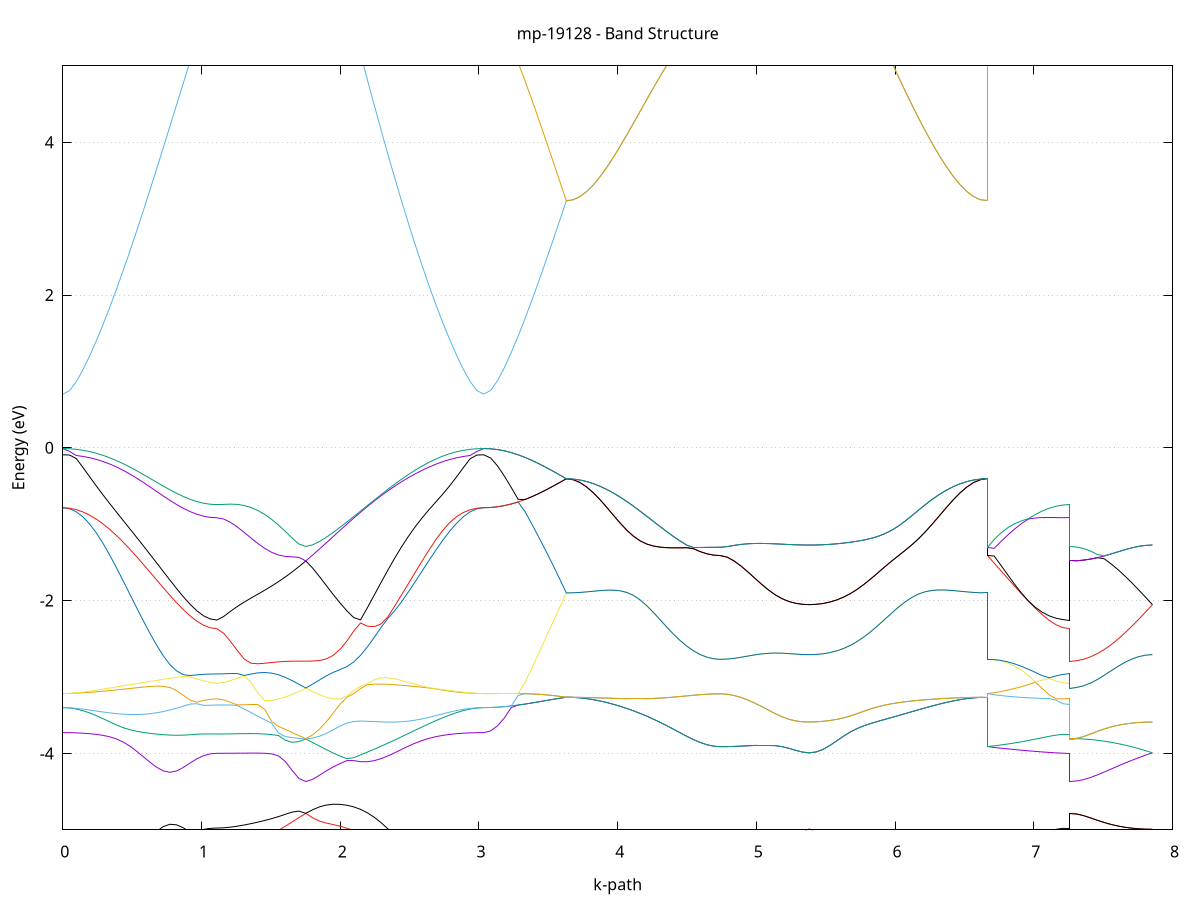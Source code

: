 set title 'mp-19128 - Band Structure'
set xlabel 'k-path'
set ylabel 'Energy (eV)'
set grid y
set yrange [-5:5]
set terminal png size 800,600
set output 'mp-19128_bands_gnuplot.png'
plot '-' using 1:2 with lines notitle, '-' using 1:2 with lines notitle, '-' using 1:2 with lines notitle, '-' using 1:2 with lines notitle, '-' using 1:2 with lines notitle, '-' using 1:2 with lines notitle, '-' using 1:2 with lines notitle, '-' using 1:2 with lines notitle, '-' using 1:2 with lines notitle, '-' using 1:2 with lines notitle, '-' using 1:2 with lines notitle, '-' using 1:2 with lines notitle, '-' using 1:2 with lines notitle, '-' using 1:2 with lines notitle, '-' using 1:2 with lines notitle, '-' using 1:2 with lines notitle, '-' using 1:2 with lines notitle, '-' using 1:2 with lines notitle, '-' using 1:2 with lines notitle, '-' using 1:2 with lines notitle, '-' using 1:2 with lines notitle, '-' using 1:2 with lines notitle, '-' using 1:2 with lines notitle, '-' using 1:2 with lines notitle, '-' using 1:2 with lines notitle, '-' using 1:2 with lines notitle, '-' using 1:2 with lines notitle, '-' using 1:2 with lines notitle, '-' using 1:2 with lines notitle, '-' using 1:2 with lines notitle, '-' using 1:2 with lines notitle, '-' using 1:2 with lines notitle, '-' using 1:2 with lines notitle, '-' using 1:2 with lines notitle, '-' using 1:2 with lines notitle, '-' using 1:2 with lines notitle, '-' using 1:2 with lines notitle, '-' using 1:2 with lines notitle, '-' using 1:2 with lines notitle, '-' using 1:2 with lines notitle
0.000000 -18.628490
0.048292 -18.626290
0.096585 -18.619990
0.144877 -18.609590
0.193169 -18.595090
0.241461 -18.576890
0.289754 -18.555190
0.338046 -18.530490
0.386338 -18.502890
0.434631 -18.472890
0.482923 -18.440990
0.531215 -18.407690
0.579508 -18.373490
0.627800 -18.338990
0.676092 -18.304790
0.724384 -18.271190
0.772677 -18.239090
0.820969 -18.208890
0.869261 -18.181290
0.917554 -18.156990
0.965846 -18.136790
1.014138 -18.121390
1.062431 -18.111790
1.110723 -18.108490
1.110723 -18.108490
1.160052 -18.107390
1.209381 -18.104390
1.258710 -18.099390
1.308039 -18.092690
1.357368 -18.084290
1.406696 -18.074390
1.456025 -18.063390
1.505354 -18.051390
1.554683 -18.038790
1.604012 -18.025790
1.653341 -18.012790
1.702670 -18.000090
1.751999 -17.988090
1.751999 -17.988090
1.801328 -18.000690
1.850657 -18.015790
1.899986 -18.033290
1.949315 -18.053190
1.998644 -18.075690
2.047973 -18.100490
2.097301 -18.127690
2.146630 -18.157190
2.195959 -18.188690
2.245288 -18.221790
2.294617 -18.256290
2.343946 -18.291690
2.393275 -18.327590
2.442604 -18.363690
2.491933 -18.399190
2.541262 -18.433790
2.590591 -18.466790
2.639920 -18.497790
2.689249 -18.526490
2.738578 -18.552190
2.787907 -18.574790
2.837236 -18.593690
2.886564 -18.608690
2.935893 -18.619590
2.985222 -18.626190
3.034551 -18.628490
3.034551 -18.628490
3.084170 -18.625990
3.133788 -18.618790
3.183406 -18.607190
3.233024 -18.591090
3.282643 -18.570990
3.332261 -18.547190
3.381879 -18.519990
3.431498 -18.489990
3.481116 -18.457590
3.530734 -18.423490
3.580353 -18.388190
3.629971 -18.352290
3.629971 -18.352290
3.678263 -18.350790
3.726556 -18.346190
3.774848 -18.338590
3.823140 -18.328190
3.871432 -18.314990
3.919725 -18.299590
3.968017 -18.281790
4.016309 -18.262290
4.064602 -18.241290
4.112894 -18.219190
4.161186 -18.196490
4.209479 -18.173490
4.257771 -18.150690
4.306063 -18.128390
4.354355 -18.107290
4.402648 -18.087490
4.450940 -18.069490
4.499232 -18.053590
4.547525 -18.040290
4.595817 -18.029590
4.644109 -18.021790
4.692401 -18.016990
4.740694 -18.015390
4.740694 -18.015390
4.790023 -18.014990
4.839352 -18.013490
4.888681 -18.011090
4.938009 -18.007890
4.987338 -18.004090
5.036667 -17.999790
5.085996 -17.995190
5.135325 -17.990590
5.184654 -17.986190
5.233983 -17.982390
5.283312 -17.979190
5.332641 -17.977090
5.381970 -17.976290
5.381970 -17.976290
5.431299 -17.977190
5.480628 -17.979790
5.529957 -17.984390
5.579286 -17.991090
5.628615 -17.999990
5.677943 -18.011190
5.727272 -18.024590
5.776601 -18.040090
5.825930 -18.057590
5.875259 -18.076890
5.924588 -18.097890
5.973917 -18.120090
6.023246 -18.143190
6.072575 -18.166890
6.121904 -18.190690
6.171233 -18.214190
6.220562 -18.236990
6.269891 -18.258690
6.319220 -18.278990
6.368549 -18.297290
6.417878 -18.313490
6.467206 -18.327190
6.516535 -18.338090
6.565864 -18.345990
6.615193 -18.350690
6.664522 -18.352290
6.664522 -18.015390
6.714140 -18.026390
6.763759 -18.037490
6.813377 -18.048590
6.862995 -18.059290
6.912614 -18.069590
6.962232 -18.078990
7.011850 -18.087490
7.061469 -18.094690
7.111087 -18.100690
7.160705 -18.104990
7.210324 -18.107590
7.259942 -18.108490
7.259942 -17.988090
7.309560 -17.987890
7.359178 -17.987290
7.408797 -17.986390
7.458415 -17.985190
7.508033 -17.983790
7.557652 -17.982390
7.607270 -17.980790
7.656888 -17.979290
7.706507 -17.978090
7.756125 -17.977090
7.805743 -17.976490
7.855362 -17.976290
e
0.000000 -18.081390
0.048292 -18.080490
0.096585 -18.077790
0.144877 -18.073590
0.193169 -18.067690
0.241461 -18.060390
0.289754 -18.051690
0.338046 -18.042090
0.386338 -18.031690
0.434631 -18.020790
0.482923 -18.009690
0.531215 -17.998690
0.579508 -17.987990
0.627800 -17.977990
0.676092 -17.968890
0.724384 -17.960990
0.772677 -17.954590
0.820969 -17.949590
0.869261 -17.946290
0.917554 -17.944390
0.965846 -17.943690
1.014138 -17.943790
1.062431 -17.944290
1.110723 -17.944390
1.110723 -17.944390
1.160052 -17.944390
1.209381 -17.944490
1.258710 -17.944790
1.308039 -17.945290
1.357368 -17.946190
1.406696 -17.947490
1.456025 -17.949590
1.505354 -17.952690
1.554683 -17.956590
1.604012 -17.961990
1.653341 -17.968890
1.702670 -17.977490
1.751999 -17.988090
1.751999 -17.988090
1.801328 -17.976990
1.850657 -17.967090
1.899986 -17.958690
1.949315 -17.951790
1.998644 -17.946790
2.047973 -17.943790
2.097301 -17.942690
2.146630 -17.943590
2.195959 -17.946390
2.245288 -17.951090
2.294617 -17.957490
2.343946 -17.965390
2.393275 -17.974590
2.442604 -17.984790
2.491933 -17.995790
2.541262 -18.006990
2.590591 -18.018490
2.639920 -18.029790
2.689249 -18.040590
2.738578 -18.050490
2.787907 -18.059490
2.837236 -18.067090
2.886564 -18.073290
2.935893 -18.077690
2.985222 -18.080490
3.034551 -18.081390
3.034551 -18.081390
3.084170 -18.083690
3.133788 -18.090490
3.183406 -18.101690
3.233024 -18.117190
3.282643 -18.136890
3.332261 -18.160090
3.381879 -18.186590
3.431498 -18.215990
3.481116 -18.247890
3.530734 -18.281590
3.580353 -18.316690
3.629971 -18.352290
3.629971 -18.352290
3.678263 -18.350790
3.726556 -18.346190
3.774848 -18.338590
3.823140 -18.328190
3.871432 -18.314990
3.919725 -18.299590
3.968017 -18.281790
4.016309 -18.262290
4.064602 -18.241290
4.112894 -18.219190
4.161186 -18.196490
4.209479 -18.173490
4.257771 -18.150690
4.306063 -18.128390
4.354355 -18.107290
4.402648 -18.087390
4.450940 -18.069490
4.499232 -18.053590
4.547525 -18.040290
4.595817 -18.029590
4.644109 -18.021790
4.692401 -18.016990
4.740694 -18.015390
4.740694 -18.015390
4.790023 -18.014990
4.839352 -18.013490
4.888681 -18.011090
4.938009 -18.007890
4.987338 -18.004090
5.036667 -17.999790
5.085996 -17.995190
5.135325 -17.990590
5.184654 -17.986190
5.233983 -17.982390
5.283312 -17.979190
5.332641 -17.977090
5.381970 -17.976290
5.381970 -17.976290
5.431299 -17.977190
5.480628 -17.979790
5.529957 -17.984390
5.579286 -17.991090
5.628615 -17.999990
5.677943 -18.011190
5.727272 -18.024590
5.776601 -18.040090
5.825930 -18.057590
5.875259 -18.076890
5.924588 -18.097890
5.973917 -18.120090
6.023246 -18.143190
6.072575 -18.166890
6.121904 -18.190690
6.171233 -18.214090
6.220562 -18.236990
6.269891 -18.258690
6.319220 -18.278990
6.368549 -18.297290
6.417878 -18.313490
6.467206 -18.327190
6.516535 -18.337990
6.565864 -18.345890
6.615193 -18.350690
6.664522 -18.352290
6.664522 -18.015390
6.714140 -18.004890
6.763759 -17.994890
6.813377 -17.985490
6.862995 -17.976990
6.912614 -17.969390
6.962232 -17.962790
7.011850 -17.957190
7.061469 -17.952690
7.111087 -17.949090
7.160705 -17.946490
7.210324 -17.944890
7.259942 -17.944390
7.259942 -17.988090
7.309560 -17.987890
7.359178 -17.987290
7.408797 -17.986390
7.458415 -17.985190
7.508033 -17.983790
7.557652 -17.982390
7.607270 -17.980790
7.656888 -17.979290
7.706507 -17.978090
7.756125 -17.977090
7.805743 -17.976490
7.855362 -17.976290
e
0.000000 -6.137590
0.048292 -6.136790
0.096585 -6.135790
0.144877 -6.139290
0.193169 -6.151090
0.241461 -6.169790
0.289754 -6.192290
0.338046 -6.216390
0.386338 -6.240490
0.434631 -6.262790
0.482923 -6.281890
0.531215 -6.296590
0.579508 -6.305690
0.627800 -6.308390
0.676092 -6.303990
0.724384 -6.292090
0.772677 -6.272690
0.820969 -6.246390
0.869261 -6.214090
0.917554 -6.177690
0.965846 -6.140090
1.014138 -6.105890
1.062431 -6.080790
1.110723 -6.071490
1.110723 -6.071490
1.160052 -6.068790
1.209381 -6.060990
1.258710 -6.049090
1.308039 -6.034890
1.357368 -6.020490
1.406696 -6.008390
1.456025 -6.000390
1.505354 -5.996790
1.554683 -5.996690
1.604012 -5.998490
1.653341 -6.000990
1.702670 -6.002890
1.751999 -6.003590
1.751999 -6.003590
1.801328 -6.002790
1.850657 -6.000390
1.899986 -5.996490
1.949315 -5.991290
1.998644 -5.985190
2.047973 -5.978590
2.097301 -5.971890
2.146630 -5.971090
2.195959 -6.045990
2.245288 -6.109190
2.294617 -6.160290
2.343946 -6.199390
2.393275 -6.226790
2.442604 -6.243390
2.491933 -6.250290
2.541262 -6.248590
2.590591 -6.239890
2.639920 -6.225690
2.689249 -6.207690
2.738578 -6.187890
2.787907 -6.168090
2.837236 -6.150890
2.886564 -6.139390
2.935893 -6.135790
2.985222 -6.136790
3.034551 -6.137590
3.034551 -6.137590
3.084170 -6.141090
3.133788 -6.151390
3.183406 -6.167890
3.233024 -6.189390
3.282643 -6.214390
3.332261 -6.241090
3.381879 -6.267790
3.431498 -6.292490
3.481116 -6.313290
3.530734 -6.328390
3.580353 -6.336390
3.629971 -6.335890
3.629971 -6.335890
3.678263 -6.335790
3.726556 -6.335390
3.774848 -6.334790
3.823140 -6.334290
3.871432 -6.334090
3.919725 -6.334290
3.968017 -6.334690
4.016309 -6.335190
4.064602 -6.335390
4.112894 -6.334790
4.161186 -6.332890
4.209479 -6.329390
4.257771 -6.323890
4.306063 -6.316390
4.354355 -6.306890
4.402648 -6.295690
4.450940 -6.283490
4.499232 -6.270890
4.547525 -6.258790
4.595817 -6.248090
4.644109 -6.239690
4.692401 -6.234390
4.740694 -6.232490
4.740694 -6.232490
4.790023 -6.228390
4.839352 -6.215890
4.888681 -6.195590
4.938009 -6.168190
4.987338 -6.134690
5.036667 -6.096290
5.085996 -6.054390
5.135325 -6.010790
5.184654 -5.967290
5.233983 -5.925990
5.283312 -5.889790
5.332641 -5.863190
5.381970 -5.853090
5.381970 -5.853090
5.431299 -5.862990
5.480628 -5.888390
5.529957 -5.922590
5.579286 -5.961590
5.628615 -6.003190
5.677943 -6.045790
5.727272 -6.088090
5.776601 -6.129090
5.825930 -6.167690
5.875259 -6.202790
5.924588 -6.233990
5.973917 -6.260490
6.023246 -6.282390
6.072575 -6.299590
6.121904 -6.312390
6.171233 -6.321390
6.220562 -6.327190
6.269891 -6.330590
6.319220 -6.332290
6.368549 -6.333190
6.417878 -6.333690
6.467206 -6.334190
6.516535 -6.334790
6.565864 -6.335290
6.615193 -6.335790
6.664522 -6.335890
6.664522 -6.232490
6.714140 -6.240190
6.763759 -6.238890
6.813377 -6.229790
6.862995 -6.214090
6.912614 -6.193390
6.962232 -6.169690
7.011850 -6.144990
7.061469 -6.121490
7.111087 -6.100890
7.160705 -6.084990
7.210324 -6.074890
7.259942 -6.071490
7.259942 -6.003590
7.309560 -6.001290
7.359178 -5.994390
7.408797 -5.982990
7.458415 -5.966990
7.508033 -5.946490
7.557652 -5.921490
7.607270 -5.892190
7.656888 -5.858590
7.706507 -5.820890
7.756125 -5.828590
7.805743 -5.846890
7.855362 -5.853090
e
0.000000 -6.089290
0.048292 -6.090790
0.096585 -6.093790
0.144877 -6.093490
0.193169 -6.085590
0.241461 -6.071090
0.289754 -6.051990
0.338046 -6.029890
0.386338 -6.005790
0.434631 -5.980990
0.482923 -5.956890
0.531215 -5.934890
0.579508 -5.915990
0.627800 -5.900590
0.676092 -5.888490
0.724384 -5.879290
0.772677 -5.872290
0.820969 -5.867290
0.869261 -5.864190
0.917554 -5.862990
0.965846 -5.863890
1.014138 -5.866390
1.062431 -5.869590
1.110723 -5.871090
1.110723 -5.871090
1.160052 -5.863790
1.209381 -5.842190
1.258710 -5.806590
1.308039 -5.757490
1.357368 -5.695890
1.406696 -5.685990
1.456025 -5.667390
1.505354 -5.640590
1.554683 -5.607290
1.604012 -5.570490
1.653341 -5.532790
1.702670 -5.496590
1.751999 -5.463490
1.751999 -5.463490
1.801328 -5.495790
1.850657 -5.531990
1.899986 -5.575290
1.949315 -5.631490
1.998644 -5.706490
2.047973 -5.795390
2.097301 -5.886290
2.146630 -5.965390
2.195959 -5.959490
2.245288 -5.954590
2.294617 -5.951090
2.343946 -5.949390
2.393275 -5.950090
2.442604 -5.953590
2.491933 -5.960190
2.541262 -5.969990
2.590591 -5.982490
2.639920 -5.997190
2.689249 -6.024090
2.738578 -6.047990
2.787907 -6.068390
2.837236 -6.083990
2.886564 -6.092790
2.935893 -6.093690
2.985222 -6.090790
3.034551 -6.089290
3.034551 -6.089290
3.084170 -6.088190
3.133788 -6.084690
3.183406 -6.078990
3.233024 -6.070890
3.282643 -6.065290
3.332261 -6.127490
3.381879 -6.184690
3.431498 -6.234590
3.481116 -6.275190
3.530734 -6.305790
3.580353 -6.325990
3.629971 -6.335890
3.629971 -6.335890
3.678263 -6.335790
3.726556 -6.335390
3.774848 -6.334790
3.823140 -6.334290
3.871432 -6.334090
3.919725 -6.334290
3.968017 -6.334690
4.016309 -6.335190
4.064602 -6.335290
4.112894 -6.334690
4.161186 -6.332890
4.209479 -6.329390
4.257771 -6.323890
4.306063 -6.316390
4.354355 -6.306890
4.402648 -6.295690
4.450940 -6.283490
4.499232 -6.270890
4.547525 -6.258790
4.595817 -6.248090
4.644109 -6.239690
4.692401 -6.234390
4.740694 -6.232490
4.740694 -6.232490
4.790023 -6.228390
4.839352 -6.215890
4.888681 -6.195590
4.938009 -6.168190
4.987338 -6.134690
5.036667 -6.096290
5.085996 -6.054390
5.135325 -6.010790
5.184654 -5.967290
5.233983 -5.925990
5.283312 -5.889790
5.332641 -5.863190
5.381970 -5.853090
5.381970 -5.853090
5.431299 -5.862990
5.480628 -5.888390
5.529957 -5.922590
5.579286 -5.961590
5.628615 -6.003190
5.677943 -6.045790
5.727272 -6.088090
5.776601 -6.129090
5.825930 -6.167690
5.875259 -6.202790
5.924588 -6.233990
5.973917 -6.260490
6.023246 -6.282390
6.072575 -6.299590
6.121904 -6.312390
6.171233 -6.321390
6.220562 -6.327190
6.269891 -6.330490
6.319220 -6.332290
6.368549 -6.333190
6.417878 -6.333690
6.467206 -6.334190
6.516535 -6.334790
6.565864 -6.335290
6.615193 -6.335790
6.664522 -6.335890
6.664522 -6.232490
6.714140 -6.215790
6.763759 -6.189990
6.813377 -6.156090
6.862995 -6.115790
6.912614 -6.071190
6.962232 -6.025390
7.011850 -5.981590
7.061469 -5.942890
7.111087 -5.911690
7.160705 -5.889090
7.210324 -5.875590
7.259942 -5.871090
7.259942 -5.463490
7.309560 -5.470190
7.359178 -5.489790
7.408797 -5.521490
7.458415 -5.563090
7.508033 -5.611590
7.557652 -5.663090
7.607270 -5.713890
7.656888 -5.760190
7.706507 -5.799190
7.756125 -5.828590
7.805743 -5.846890
7.855362 -5.853090
e
0.000000 -6.089290
0.048292 -6.087290
0.096585 -6.081290
0.144877 -6.071390
0.193169 -6.057890
0.241461 -6.040890
0.289754 -6.020890
0.338046 -5.998190
0.386338 -5.973190
0.434631 -5.946690
0.482923 -5.919090
0.531215 -5.890890
0.579508 -5.862890
0.627800 -5.835690
0.676092 -5.809690
0.724384 -5.785390
0.772677 -5.763290
0.820969 -5.743690
0.869261 -5.726890
0.917554 -5.712990
0.965846 -5.702090
1.014138 -5.694190
1.062431 -5.689490
1.110723 -5.687990
1.110723 -5.687990
1.160052 -5.689290
1.209381 -5.692690
1.258710 -5.696590
1.308039 -5.698490
1.357368 -5.695790
1.406696 -5.623090
1.456025 -5.541390
1.505354 -5.454690
1.554683 -5.379890
1.604012 -5.380990
1.653341 -5.405790
1.702670 -5.433690
1.751999 -5.463490
1.751999 -5.463490
1.801328 -5.435090
1.850657 -5.412490
1.899986 -5.396590
1.949315 -5.424090
1.998644 -5.504090
2.047973 -5.562890
2.097301 -5.609390
2.146630 -5.650290
2.195959 -5.688790
2.245288 -5.726090
2.294617 -5.762790
2.343946 -5.798990
2.393275 -5.834690
2.442604 -5.869690
2.491933 -5.903790
2.541262 -5.936590
2.590591 -5.967890
2.639920 -5.997190
2.689249 -6.012990
2.738578 -6.029190
2.787907 -6.044790
2.837236 -6.059190
2.886564 -6.071590
2.935893 -6.081190
2.985222 -6.087190
3.034551 -6.089290
3.034551 -6.089290
3.084170 -6.088190
3.133788 -6.084690
3.183406 -6.078890
3.233024 -6.070790
3.282643 -6.060490
3.332261 -6.047790
3.381879 -6.032890
3.431498 -6.015890
3.481116 -5.996790
3.530734 -5.975890
3.580353 -5.953190
3.629971 -5.929190
3.629971 -5.929190
3.678263 -5.928490
3.726556 -5.926090
3.774848 -5.921790
3.823140 -5.914990
3.871432 -5.905090
3.919725 -5.891790
3.968017 -5.874490
4.016309 -5.853190
4.064602 -5.827790
4.112894 -5.798590
4.161186 -5.765990
4.209479 -5.730590
4.257771 -5.692990
4.306063 -5.653990
4.354355 -5.614290
4.402648 -5.574890
4.450940 -5.536690
4.499232 -5.500890
4.547525 -5.468790
4.595817 -5.441790
4.644109 -5.421090
4.692401 -5.408090
4.740694 -5.403690
4.740694 -5.403690
4.790023 -5.416890
4.839352 -5.436990
4.888681 -5.458190
4.938009 -5.480290
4.987338 -5.503290
5.036667 -5.527390
5.085996 -5.552690
5.135325 -5.578990
5.184654 -5.605890
5.233983 -5.632790
5.283312 -5.657790
5.332641 -5.677190
5.381970 -5.684890
5.381970 -5.684890
5.431299 -5.677590
5.480628 -5.660390
5.529957 -5.640290
5.579286 -5.621690
5.628615 -5.607390
5.677943 -5.599090
5.727272 -5.598390
5.776601 -5.606190
5.825930 -5.622490
5.875259 -5.645790
5.924588 -5.673890
5.973917 -5.704290
6.023246 -5.734890
6.072575 -5.764590
6.121904 -5.792590
6.171233 -5.818390
6.220562 -5.841690
6.269891 -5.862190
6.319220 -5.879790
6.368549 -5.894490
6.417878 -5.906190
6.467206 -5.915190
6.516535 -5.921690
6.565864 -5.925990
6.615193 -5.928390
6.664522 -5.929190
6.664522 -5.403690
6.714140 -5.426490
6.763759 -5.468590
6.813377 -5.507990
6.862995 -5.544190
6.912614 -5.576890
6.962232 -5.605690
7.011850 -5.630490
7.061469 -5.650990
7.111087 -5.667090
7.160705 -5.678690
7.210324 -5.685590
7.259942 -5.687990
7.259942 -5.463490
7.309560 -5.470190
7.359178 -5.489790
7.408797 -5.521490
7.458415 -5.563090
7.508033 -5.611590
7.557652 -5.663090
7.607270 -5.713890
7.656888 -5.760190
7.706507 -5.799190
7.756125 -5.779190
7.805743 -5.733790
7.855362 -5.684890
e
0.000000 -5.848590
0.048292 -5.844490
0.096585 -5.832290
0.144877 -5.812690
0.193169 -5.787890
0.241461 -5.763290
0.289754 -5.745390
0.338046 -5.733590
0.386338 -5.723590
0.434631 -5.711990
0.482923 -5.696590
0.531215 -5.675590
0.579508 -5.648090
0.627800 -5.614090
0.676092 -5.574290
0.724384 -5.530090
0.772677 -5.482990
0.820969 -5.434990
0.869261 -5.388090
0.917554 -5.344790
0.965846 -5.307890
1.014138 -5.280790
1.062431 -5.266190
1.110723 -5.262490
1.110723 -5.262490
1.160052 -5.258690
1.209381 -5.247490
1.258710 -5.229490
1.308039 -5.225790
1.357368 -5.246890
1.406696 -5.269590
1.456025 -5.293190
1.505354 -5.316290
1.554683 -5.325990
1.604012 -5.264390
1.653341 -5.192190
1.702670 -5.139890
1.751999 -5.119490
1.751999 -5.119490
1.801328 -5.144790
1.850657 -5.220690
1.899986 -5.323590
1.949315 -5.388690
1.998644 -5.389490
2.047973 -5.399290
2.097301 -5.417990
2.146630 -5.444190
2.195959 -5.476190
2.245288 -5.511790
2.294617 -5.548690
2.343946 -5.584890
2.393275 -5.618590
2.442604 -5.648490
2.491933 -5.673590
2.541262 -5.693590
2.590591 -5.708990
2.639920 -5.720690
2.689249 -5.730690
2.738578 -5.742190
2.787907 -5.759990
2.837236 -5.785190
2.886564 -5.811090
2.935893 -5.831590
2.985222 -5.844290
3.034551 -5.848590
3.034551 -5.848590
3.084170 -5.860290
3.133788 -5.893290
3.183406 -5.942690
3.233024 -6.001990
3.282643 -6.060490
3.332261 -6.047790
3.381879 -6.032890
3.431498 -6.015890
3.481116 -5.996790
3.530734 -5.975890
3.580353 -5.953190
3.629971 -5.929190
3.629971 -5.929190
3.678263 -5.928490
3.726556 -5.926090
3.774848 -5.921690
3.823140 -5.914890
3.871432 -5.905090
3.919725 -5.891790
3.968017 -5.874490
4.016309 -5.853190
4.064602 -5.827790
4.112894 -5.798590
4.161186 -5.765990
4.209479 -5.730590
4.257771 -5.692990
4.306063 -5.653990
4.354355 -5.614290
4.402648 -5.574890
4.450940 -5.536690
4.499232 -5.500890
4.547525 -5.468790
4.595817 -5.441690
4.644109 -5.421090
4.692401 -5.408090
4.740694 -5.403690
4.740694 -5.403690
4.790023 -5.416790
4.839352 -5.436990
4.888681 -5.458190
4.938009 -5.480290
4.987338 -5.503290
5.036667 -5.527390
5.085996 -5.552690
5.135325 -5.578890
5.184654 -5.605890
5.233983 -5.632790
5.283312 -5.657790
5.332641 -5.677190
5.381970 -5.684890
5.381970 -5.684890
5.431299 -5.677590
5.480628 -5.660390
5.529957 -5.640290
5.579286 -5.621690
5.628615 -5.607390
5.677943 -5.599090
5.727272 -5.598390
5.776601 -5.606190
5.825930 -5.622490
5.875259 -5.645790
5.924588 -5.673890
5.973917 -5.704190
6.023246 -5.734890
6.072575 -5.764590
6.121904 -5.792590
6.171233 -5.818390
6.220562 -5.841690
6.269891 -5.862190
6.319220 -5.879790
6.368549 -5.894490
6.417878 -5.906190
6.467206 -5.915190
6.516535 -5.921690
6.565864 -5.925990
6.615193 -5.928390
6.664522 -5.929190
6.664522 -5.403690
6.714140 -5.407390
6.763759 -5.407290
6.813377 -5.402490
6.862995 -5.392390
6.912614 -5.375990
6.962232 -5.352690
7.011850 -5.322290
7.061469 -5.296090
7.111087 -5.282490
7.160705 -5.271790
7.210324 -5.264890
7.259942 -5.262490
7.259942 -5.119490
7.309560 -5.127790
7.359178 -5.151690
7.408797 -5.188490
7.458415 -5.234790
7.508033 -5.287690
7.557652 -5.344390
7.607270 -5.403090
7.656888 -5.462390
7.706507 -5.520890
7.756125 -5.577990
7.805743 -5.632790
7.855362 -5.684890
e
0.000000 -5.704990
0.048292 -5.704590
0.096585 -5.703090
0.144877 -5.699590
0.193169 -5.691390
0.241461 -5.672890
0.289754 -5.637390
0.338046 -5.585090
0.386338 -5.537790
0.434631 -5.496790
0.482923 -5.452690
0.531215 -5.405990
0.579508 -5.357490
0.627800 -5.307990
0.676092 -5.258290
0.724384 -5.209290
0.772677 -5.162190
0.820969 -5.118090
0.869261 -5.078190
0.917554 -5.043590
0.965846 -5.089090
1.014138 -5.138290
1.062431 -5.169090
1.110723 -5.178690
1.110723 -5.178690
1.160052 -5.182190
1.209381 -5.192190
1.258710 -5.207090
1.308039 -5.205290
1.357368 -5.175690
1.406696 -5.140890
1.456025 -5.101190
1.505354 -5.056490
1.554683 -5.007190
1.604012 -4.953690
1.653341 -4.897190
1.702670 -4.839990
1.751999 -4.785390
1.751999 -4.785390
1.801328 -4.843390
1.850657 -4.886790
1.899986 -4.911990
1.949315 -4.931890
1.998644 -4.953590
2.047973 -4.979590
2.097301 -5.010890
2.146630 -5.047290
2.195959 -5.088590
2.245288 -5.133790
2.294617 -5.182290
2.343946 -5.232990
2.393275 -5.284790
2.442604 -5.336790
2.491933 -5.388090
2.541262 -5.437590
2.590591 -5.484490
2.639920 -5.528190
2.689249 -5.575490
2.738578 -5.631690
2.787907 -5.670390
2.837236 -5.690590
2.886564 -5.699390
2.935893 -5.703090
2.985222 -5.704590
3.034551 -5.704990
3.034551 -5.704990
3.084170 -5.707290
3.133788 -5.713990
3.183406 -5.724990
3.233024 -5.739890
3.282643 -5.758090
3.332261 -5.778990
3.381879 -5.802190
3.431498 -5.826890
3.481116 -5.852490
3.530734 -5.878390
3.580353 -5.904090
3.629971 -5.929190
3.629971 -5.929190
3.678263 -5.926890
3.726556 -5.919790
3.774848 -5.908190
3.823140 -5.892090
3.871432 -5.871790
3.919725 -5.847690
3.968017 -5.820090
4.016309 -5.789390
4.064602 -5.756090
4.112894 -5.720790
4.161186 -5.684090
4.209479 -5.646690
4.257771 -5.609290
4.306063 -5.572590
4.354355 -5.537390
4.402648 -5.504290
4.450940 -5.473990
4.499232 -5.447190
4.547525 -5.424490
4.595817 -5.406290
4.644109 -5.392990
4.692401 -5.384990
4.740694 -5.382190
4.740694 -5.382190
4.790023 -5.368590
4.839352 -5.346890
4.888681 -5.322890
4.938009 -5.296290
4.987338 -5.266590
5.036667 -5.233390
5.085996 -5.196290
5.135325 -5.155690
5.184654 -5.112590
5.233983 -5.069790
5.283312 -5.031590
5.332641 -5.003990
5.381970 -4.993590
5.381970 -4.993590
5.431299 -5.004690
5.480628 -5.037090
5.529957 -5.085890
5.579286 -5.144590
5.628615 -5.207090
5.677943 -5.268690
5.727272 -5.326390
5.776601 -5.378190
5.825930 -5.423990
5.875259 -5.464890
5.924588 -5.503090
5.973917 -5.540690
6.023246 -5.578990
6.072575 -5.618390
6.121904 -5.658490
6.171233 -5.698690
6.220562 -5.737890
6.269891 -5.775190
6.319220 -5.809790
6.368549 -5.840690
6.417878 -5.867490
6.467206 -5.889590
6.516535 -5.906990
6.565864 -5.919290
6.615193 -5.926690
6.664522 -5.929190
6.664522 -5.382190
6.714140 -5.396590
6.763759 -5.386690
6.813377 -5.374390
6.862995 -5.360190
6.912614 -5.344490
6.962232 -5.328090
7.011850 -5.311690
7.061469 -5.286290
7.111087 -5.247890
7.160705 -5.212790
7.210324 -5.187790
7.259942 -5.178690
7.259942 -4.785390
7.309560 -4.793390
7.359178 -4.814990
7.408797 -4.844390
7.458415 -4.875890
7.508033 -4.905190
7.557652 -4.930490
7.607270 -4.950990
7.656888 -4.966990
7.706507 -4.978890
7.756125 -4.987190
7.805743 -4.991990
7.855362 -4.993590
e
0.000000 -5.704990
0.048292 -5.702190
0.096585 -5.693990
0.144877 -5.680290
0.193169 -5.661290
0.241461 -5.637290
0.289754 -5.608490
0.338046 -5.575190
0.386338 -5.520190
0.434631 -5.445790
0.482923 -5.363990
0.531215 -5.276990
0.579508 -5.187490
0.627800 -5.099490
0.676092 -5.019690
0.724384 -4.958290
0.772677 -4.927890
0.820969 -4.935590
0.869261 -4.974690
0.917554 -5.030690
0.965846 -5.015290
1.014138 -4.994390
1.062431 -4.981590
1.110723 -4.977190
1.110723 -4.977190
1.160052 -4.974190
1.209381 -4.965790
1.258710 -4.953190
1.308039 -4.937490
1.357368 -4.919590
1.406696 -4.899890
1.456025 -4.878190
1.505354 -4.854390
1.554683 -4.827590
1.604012 -4.797790
1.653341 -4.768590
1.702670 -4.755590
1.751999 -4.785390
1.751999 -4.785390
1.801328 -4.737490
1.850657 -4.700190
1.899986 -4.676190
1.949315 -4.665690
1.998644 -4.667090
2.047973 -4.678790
2.097301 -4.700190
2.146630 -4.732690
2.195959 -4.777890
2.245288 -4.836290
2.294617 -4.906890
2.343946 -4.987190
2.393275 -5.074090
2.442604 -5.164390
2.491933 -5.255390
2.541262 -5.344290
2.590591 -5.428890
2.639920 -5.506690
2.689249 -5.567990
2.738578 -5.603390
2.787907 -5.633890
2.837236 -5.659190
2.886564 -5.679090
2.935893 -5.693490
2.985222 -5.702090
3.034551 -5.704990
3.034551 -5.704990
3.084170 -5.707290
3.133788 -5.713990
3.183406 -5.724990
3.233024 -5.739790
3.282643 -5.757990
3.332261 -5.778990
3.381879 -5.802190
3.431498 -5.826790
3.481116 -5.852390
3.530734 -5.878390
3.580353 -5.904090
3.629971 -5.929190
3.629971 -5.929190
3.678263 -5.926790
3.726556 -5.919790
3.774848 -5.908090
3.823140 -5.892090
3.871432 -5.871790
3.919725 -5.847690
3.968017 -5.820090
4.016309 -5.789290
4.064602 -5.756090
4.112894 -5.720790
4.161186 -5.684090
4.209479 -5.646690
4.257771 -5.609290
4.306063 -5.572590
4.354355 -5.537290
4.402648 -5.504190
4.450940 -5.473990
4.499232 -5.447190
4.547525 -5.424490
4.595817 -5.406290
4.644109 -5.392990
4.692401 -5.384890
4.740694 -5.382190
4.740694 -5.382190
4.790023 -5.368590
4.839352 -5.346890
4.888681 -5.322890
4.938009 -5.296290
4.987338 -5.266590
5.036667 -5.233390
5.085996 -5.196290
5.135325 -5.155690
5.184654 -5.112590
5.233983 -5.069790
5.283312 -5.031590
5.332641 -5.003990
5.381970 -4.993590
5.381970 -4.993590
5.431299 -5.004690
5.480628 -5.037090
5.529957 -5.085890
5.579286 -5.144590
5.628615 -5.207090
5.677943 -5.268690
5.727272 -5.326390
5.776601 -5.378190
5.825930 -5.423890
5.875259 -5.464790
5.924588 -5.503090
5.973917 -5.540690
6.023246 -5.578990
6.072575 -5.618390
6.121904 -5.658490
6.171233 -5.698690
6.220562 -5.737890
6.269891 -5.775190
6.319220 -5.809790
6.368549 -5.840690
6.417878 -5.867490
6.467206 -5.889590
6.516535 -5.906890
6.565864 -5.919290
6.615193 -5.926690
6.664522 -5.929190
6.664522 -5.382190
6.714140 -5.336290
6.763759 -5.289490
6.813377 -5.242490
6.862995 -5.196290
6.912614 -5.151890
6.962232 -5.110290
7.011850 -5.072590
7.061469 -5.039890
7.111087 -5.013190
7.160705 -4.993490
7.210324 -4.981290
7.259942 -4.977190
7.259942 -4.785390
7.309560 -4.793390
7.359178 -4.814990
7.408797 -4.844390
7.458415 -4.875890
7.508033 -4.905190
7.557652 -4.930490
7.607270 -4.950990
7.656888 -4.966990
7.706507 -4.978890
7.756125 -4.987190
7.805743 -4.991990
7.855362 -4.993590
e
0.000000 -3.727990
0.048292 -3.728790
0.096585 -3.731290
0.144877 -3.735690
0.193169 -3.742090
0.241461 -3.751090
0.289754 -3.763990
0.338046 -3.782590
0.386338 -3.810190
0.434631 -3.850490
0.482923 -3.904790
0.531215 -3.970190
0.579508 -4.041990
0.627800 -4.114590
0.676092 -4.180490
0.724384 -4.228990
0.772677 -4.247590
0.820969 -4.229990
0.869261 -4.183990
0.917554 -4.126090
0.965846 -4.071890
1.014138 -4.030990
1.062431 -4.006690
1.110723 -3.998790
1.110723 -3.998790
1.160052 -3.998590
1.209381 -3.998190
1.258710 -3.997590
1.308039 -3.996890
1.357368 -3.996390
1.406696 -3.996490
1.456025 -3.998490
1.505354 -4.006290
1.554683 -4.032190
1.604012 -4.105590
1.653341 -4.223790
1.702670 -4.328790
1.751999 -4.367890
1.751999 -4.367890
1.801328 -4.340490
1.850657 -4.285790
1.899986 -4.228890
1.949315 -4.178090
1.998644 -4.133890
2.047973 -4.094190
2.097301 -4.094590
2.146630 -4.108590
2.195959 -4.108890
2.245288 -4.095090
2.294617 -4.068890
2.343946 -4.033290
2.393275 -3.991790
2.442604 -3.947890
2.491933 -3.904790
2.541262 -3.865190
2.590591 -3.830990
2.639920 -3.802990
2.689249 -3.781090
2.738578 -3.764390
2.787907 -3.751890
2.837236 -3.742590
2.886564 -3.735990
2.935893 -3.731490
2.985222 -3.728890
3.034551 -3.727990
3.034551 -3.727990
3.084170 -3.705290
3.133788 -3.639290
3.183406 -3.535590
3.233024 -3.401190
3.282643 -3.367590
3.332261 -3.354490
3.381879 -3.339990
3.431498 -3.324790
3.481116 -3.309090
3.530734 -3.293690
3.580353 -3.278790
3.629971 -3.264990
3.629971 -3.264990
3.678263 -3.266990
3.726556 -3.273090
3.774848 -3.282990
3.823140 -3.296490
3.871432 -3.313390
3.919725 -3.333590
3.968017 -3.356590
4.016309 -3.382490
4.064602 -3.410990
4.112894 -3.442090
4.161186 -3.475890
4.209479 -3.512390
4.257771 -3.551690
4.306063 -3.593490
4.354355 -3.637790
4.402648 -3.683890
4.450940 -3.730790
4.499232 -3.776890
4.547525 -3.819990
4.595817 -3.857590
4.644109 -3.886990
4.692401 -3.905790
4.740694 -3.912190
4.740694 -3.912190
4.790023 -3.911390
4.839352 -3.908890
4.888681 -3.905190
4.938009 -3.900590
4.987338 -3.896090
5.036667 -3.892990
5.085996 -3.892990
5.135325 -3.898390
5.184654 -3.911590
5.233983 -3.933190
5.283312 -3.959690
5.332641 -3.982890
5.381970 -3.992590
5.381970 -3.992590
5.431299 -3.981290
5.480628 -3.947690
5.529957 -3.896590
5.579286 -3.835990
5.628615 -3.774490
5.677943 -3.719190
5.727272 -3.673890
5.776601 -3.637790
5.825930 -3.607890
5.875259 -3.581290
5.924588 -3.555790
5.973917 -3.530590
6.023246 -3.505190
6.072575 -3.479390
6.121904 -3.453590
6.171233 -3.427890
6.220562 -3.402690
6.269891 -3.378190
6.319220 -3.354990
6.368549 -3.333490
6.417878 -3.313990
6.467206 -3.297190
6.516535 -3.283490
6.565864 -3.273390
6.615193 -3.267090
6.664522 -3.264990
6.664522 -3.912190
6.714140 -3.922390
6.763759 -3.932090
6.813377 -3.941290
6.862995 -3.950090
6.912614 -3.958490
6.962232 -3.966490
7.011850 -3.974090
7.061469 -3.981290
7.111087 -3.987790
7.160705 -3.993390
7.210324 -3.997390
7.259942 -3.998790
7.259942 -4.367890
7.309560 -4.361490
7.359178 -4.343090
7.408797 -4.315290
7.458415 -4.281290
7.508033 -4.243790
7.557652 -4.204790
7.607270 -4.165690
7.656888 -4.127590
7.706507 -4.090990
7.756125 -4.056190
7.805743 -4.023290
7.855362 -3.992590
e
0.000000 -3.400690
0.048292 -3.405390
0.096585 -3.419090
0.144877 -3.440990
0.193169 -3.470090
0.241461 -3.505290
0.289754 -3.545190
0.338046 -3.587390
0.386338 -3.627990
0.434631 -3.662890
0.482923 -3.689790
0.531215 -3.709890
0.579508 -3.725390
0.627800 -3.737790
0.676092 -3.747690
0.724384 -3.755390
0.772677 -3.760590
0.820969 -3.762690
0.869261 -3.761190
0.917554 -3.755990
0.965846 -3.749390
1.014138 -3.745290
1.062431 -3.745490
1.110723 -3.746290
1.110723 -3.746290
1.160052 -3.745890
1.209381 -3.744490
1.258710 -3.742790
1.308039 -3.741290
1.357368 -3.740790
1.406696 -3.742390
1.456025 -3.746690
1.505354 -3.754590
1.554683 -3.765790
1.604012 -3.827690
1.653341 -3.854890
1.702670 -3.844790
1.751999 -3.812190
1.751999 -3.812190
1.801328 -3.857790
1.850657 -3.904490
1.899986 -3.950690
1.949315 -3.994790
1.998644 -4.034990
2.047973 -4.069090
2.097301 -4.056890
2.146630 -4.020190
2.195959 -3.983290
2.245288 -3.945390
2.294617 -3.906190
2.343946 -3.865790
2.393275 -3.824190
2.442604 -3.781790
2.491933 -3.738890
2.541262 -3.695890
2.590591 -3.653390
2.639920 -3.611890
2.689249 -3.571890
2.738578 -3.533990
2.787907 -3.498990
2.837236 -3.467490
2.886564 -3.440590
2.935893 -3.419390
2.985222 -3.405590
3.034551 -3.400690
3.034551 -3.400690
3.084170 -3.399290
3.133788 -3.395090
3.183406 -3.388290
3.233024 -3.378990
3.282643 -3.367590
3.332261 -3.354490
3.381879 -3.339990
3.431498 -3.324790
3.481116 -3.309090
3.530734 -3.293590
3.580353 -3.278790
3.629971 -3.264990
3.629971 -3.264990
3.678263 -3.266990
3.726556 -3.272990
3.774848 -3.282890
3.823140 -3.296490
3.871432 -3.313390
3.919725 -3.333490
3.968017 -3.356590
4.016309 -3.382390
4.064602 -3.410990
4.112894 -3.442090
4.161186 -3.475890
4.209479 -3.512390
4.257771 -3.551590
4.306063 -3.593490
4.354355 -3.637790
4.402648 -3.683890
4.450940 -3.730790
4.499232 -3.776890
4.547525 -3.819990
4.595817 -3.857590
4.644109 -3.886990
4.692401 -3.905790
4.740694 -3.912190
4.740694 -3.912190
4.790023 -3.911390
4.839352 -3.908890
4.888681 -3.905090
4.938009 -3.900590
4.987338 -3.896090
5.036667 -3.892990
5.085996 -3.892990
5.135325 -3.898390
5.184654 -3.911590
5.233983 -3.933190
5.283312 -3.959690
5.332641 -3.982890
5.381970 -3.992590
5.381970 -3.992590
5.431299 -3.981290
5.480628 -3.947690
5.529957 -3.896590
5.579286 -3.835990
5.628615 -3.774490
5.677943 -3.719190
5.727272 -3.673890
5.776601 -3.637790
5.825930 -3.607890
5.875259 -3.581290
5.924588 -3.555790
5.973917 -3.530590
6.023246 -3.505090
6.072575 -3.479390
6.121904 -3.453590
6.171233 -3.427890
6.220562 -3.402590
6.269891 -3.378190
6.319220 -3.354990
6.368549 -3.333390
6.417878 -3.313990
6.467206 -3.297190
6.516535 -3.283490
6.565864 -3.273290
6.615193 -3.267090
6.664522 -3.264990
6.664522 -3.912190
6.714140 -3.901390
6.763759 -3.889690
6.813377 -3.876990
6.862995 -3.863090
6.912614 -3.847790
6.962232 -3.831090
7.011850 -3.813090
7.061469 -3.794490
7.111087 -3.776490
7.160705 -3.760990
7.210324 -3.750190
7.259942 -3.746290
7.259942 -3.812190
7.309560 -3.807590
7.359178 -3.811690
7.408797 -3.818490
7.458415 -3.827990
7.508033 -3.840090
7.557652 -3.854790
7.607270 -3.871890
7.656888 -3.891390
7.706507 -3.913390
7.756125 -3.937490
7.805743 -3.963990
7.855362 -3.992590
e
0.000000 -3.400690
0.048292 -3.403190
0.096585 -3.410090
0.144877 -3.420390
0.193169 -3.432590
0.241461 -3.445590
0.289754 -3.458290
0.338046 -3.469890
0.386338 -3.479590
0.434631 -3.486790
0.482923 -3.490990
0.531215 -3.491490
0.579508 -3.488090
0.627800 -3.480390
0.676092 -3.468390
0.724384 -3.452090
0.772677 -3.431790
0.820969 -3.407990
0.869261 -3.381790
0.917554 -3.354690
0.965846 -3.349590
1.014138 -3.370290
1.062431 -3.370090
1.110723 -3.366290
1.110723 -3.366290
1.160052 -3.366390
1.209381 -3.366290
1.258710 -3.373290
1.308039 -3.419390
1.357368 -3.466890
1.406696 -3.514190
1.456025 -3.560090
1.505354 -3.603990
1.554683 -3.732390
1.604012 -3.779490
1.653341 -3.793090
1.702670 -3.803490
1.751999 -3.812190
1.751999 -3.812190
1.801328 -3.798290
1.850657 -3.775990
1.899986 -3.739090
1.949315 -3.691390
1.998644 -3.641890
2.047973 -3.603090
2.097301 -3.582390
2.146630 -3.576790
2.195959 -3.578990
2.245288 -3.583590
2.294617 -3.587790
2.343946 -3.590090
2.393275 -3.589590
2.442604 -3.585590
2.491933 -3.577590
2.541262 -3.565190
2.590591 -3.548590
2.639920 -3.528290
2.689249 -3.505590
2.738578 -3.482290
2.787907 -3.459990
2.837236 -3.439990
2.886564 -3.423390
2.935893 -3.410990
2.985222 -3.403290
3.034551 -3.400690
3.034551 -3.400690
3.084170 -3.399290
3.133788 -3.395090
3.183406 -3.388190
3.233024 -3.378990
3.282643 -3.243490
3.332261 -3.218390
3.381879 -3.221590
3.431498 -3.226490
3.481116 -3.233190
3.530734 -3.241990
3.580353 -3.252590
3.629971 -3.264990
3.629971 -3.264990
3.678263 -3.265390
3.726556 -3.266490
3.774848 -3.268290
3.823140 -3.270690
3.871432 -3.273390
3.919725 -3.276290
3.968017 -3.279190
4.016309 -3.281690
4.064602 -3.283590
4.112894 -3.284690
4.161186 -3.284690
4.209479 -3.283290
4.257771 -3.280590
4.306063 -3.276190
4.354355 -3.270490
4.402648 -3.263490
4.450940 -3.255490
4.499232 -3.247090
4.547525 -3.238790
4.595817 -3.231390
4.644109 -3.225490
4.692401 -3.221690
4.740694 -3.220390
4.740694 -3.220390
4.790023 -3.225890
4.839352 -3.242090
4.888681 -3.267590
4.938009 -3.300990
4.987338 -3.340690
5.036667 -3.385090
5.085996 -3.432090
5.135325 -3.478690
5.184654 -3.520490
5.233983 -3.553290
5.283312 -3.574890
5.332641 -3.586090
5.381970 -3.589290
5.381970 -3.589290
5.431299 -3.586790
5.480628 -3.580090
5.529957 -3.569590
5.579286 -3.555090
5.628615 -3.535490
5.677943 -3.510090
5.727272 -3.479590
5.776601 -3.447090
5.825930 -3.416490
5.875259 -3.390090
5.924588 -3.368290
5.973917 -3.350590
6.023246 -3.336290
6.072575 -3.324390
6.121904 -3.314290
6.171233 -3.305490
6.220562 -3.297690
6.269891 -3.290890
6.319220 -3.284790
6.368549 -3.279590
6.417878 -3.275090
6.467206 -3.271490
6.516535 -3.268690
6.565864 -3.266590
6.615193 -3.265390
6.664522 -3.264990
6.664522 -3.220390
6.714140 -3.232690
6.763759 -3.243290
6.813377 -3.252490
6.862995 -3.260190
6.912614 -3.266790
6.962232 -3.272390
7.011850 -3.276890
7.061469 -3.280490
7.111087 -3.283190
7.160705 -3.303290
7.210324 -3.349890
7.259942 -3.366290
7.259942 -3.812190
7.309560 -3.803290
7.359178 -3.779190
7.408797 -3.746490
7.458415 -3.711990
7.508033 -3.680190
7.557652 -3.653390
7.607270 -3.632090
7.656888 -3.615690
7.706507 -3.603690
7.756125 -3.595590
7.805743 -3.590790
7.855362 -3.589290
e
0.000000 -3.216990
0.048292 -3.215690
0.096585 -3.212190
0.144877 -3.206990
0.193169 -3.200690
0.241461 -3.193790
0.289754 -3.186190
0.338046 -3.178190
0.386338 -3.169590
0.434631 -3.160490
0.482923 -3.150890
0.531215 -3.141190
0.579508 -3.131890
0.627800 -3.123990
0.676092 -3.119390
0.724384 -3.121790
0.772677 -3.138190
0.820969 -3.178090
0.869261 -3.239390
0.917554 -3.302890
0.965846 -3.328790
1.014138 -3.306890
1.062431 -3.291990
1.110723 -3.286690
1.110723 -3.286690
1.160052 -3.299490
1.209381 -3.331490
1.258710 -3.365590
1.308039 -3.363790
1.357368 -3.360790
1.406696 -3.360790
1.456025 -3.423290
1.505354 -3.581390
1.554683 -3.645890
1.604012 -3.686290
1.653341 -3.726590
1.702670 -3.768190
1.751999 -3.806190
1.751999 -3.806190
1.801328 -3.758590
1.850657 -3.682490
1.899986 -3.585190
1.949315 -3.472990
1.998644 -3.356890
2.047973 -3.265990
2.097301 -3.216890
2.146630 -3.151390
2.195959 -3.101890
2.245288 -3.093590
2.294617 -3.092790
2.343946 -3.095990
2.393275 -3.101390
2.442604 -3.108390
2.491933 -3.116290
2.541262 -3.124890
2.590591 -3.134190
2.639920 -3.144090
2.689249 -3.156290
2.738578 -3.171990
2.787907 -3.185290
2.837236 -3.196390
2.886564 -3.205190
2.935893 -3.211690
2.985222 -3.215590
3.034551 -3.216990
3.034551 -3.216990
3.084170 -3.216790
3.133788 -3.216490
3.183406 -3.216090
3.233024 -3.216090
3.282643 -3.216690
3.332261 -3.218390
3.381879 -3.221590
3.431498 -3.226490
3.481116 -3.233190
3.530734 -3.241990
3.580353 -3.252590
3.629971 -3.264990
3.629971 -3.264990
3.678263 -3.265390
3.726556 -3.266490
3.774848 -3.268290
3.823140 -3.270690
3.871432 -3.273390
3.919725 -3.276290
3.968017 -3.279190
4.016309 -3.281690
4.064602 -3.283590
4.112894 -3.284690
4.161186 -3.284690
4.209479 -3.283290
4.257771 -3.280490
4.306063 -3.276190
4.354355 -3.270490
4.402648 -3.263390
4.450940 -3.255490
4.499232 -3.247090
4.547525 -3.238790
4.595817 -3.231390
4.644109 -3.225490
4.692401 -3.221690
4.740694 -3.220290
4.740694 -3.220290
4.790023 -3.225890
4.839352 -3.242090
4.888681 -3.267590
4.938009 -3.300990
4.987338 -3.340590
5.036667 -3.385090
5.085996 -3.432090
5.135325 -3.478690
5.184654 -3.520490
5.233983 -3.553290
5.283312 -3.574890
5.332641 -3.586090
5.381970 -3.589290
5.381970 -3.589290
5.431299 -3.586690
5.480628 -3.579990
5.529957 -3.569590
5.579286 -3.555090
5.628615 -3.535490
5.677943 -3.510090
5.727272 -3.479590
5.776601 -3.447090
5.825930 -3.416490
5.875259 -3.389990
5.924588 -3.368190
5.973917 -3.350590
6.023246 -3.336190
6.072575 -3.324390
6.121904 -3.314190
6.171233 -3.305390
6.220562 -3.297690
6.269891 -3.290790
6.319220 -3.284790
6.368549 -3.279590
6.417878 -3.275090
6.467206 -3.271490
6.516535 -3.268590
6.565864 -3.266590
6.615193 -3.265390
6.664522 -3.264990
6.664522 -3.220290
6.714140 -3.206090
6.763759 -3.189690
6.813377 -3.170990
6.862995 -3.149690
6.912614 -3.125790
6.962232 -3.099290
7.011850 -3.070590
7.061469 -3.150290
7.111087 -3.233590
7.160705 -3.285190
7.210324 -3.286290
7.259942 -3.286690
7.259942 -3.806190
7.309560 -3.803290
7.359178 -3.779190
7.408797 -3.746490
7.458415 -3.711890
7.508033 -3.680190
7.557652 -3.653390
7.607270 -3.631990
7.656888 -3.615690
7.706507 -3.603690
7.756125 -3.595490
7.805743 -3.590790
7.855362 -3.589290
e
0.000000 -3.216990
0.048292 -3.214590
0.096585 -3.207990
0.144877 -3.198090
0.193169 -3.185990
0.241461 -3.172690
0.289754 -3.158590
0.338046 -3.144190
0.386338 -3.129690
0.434631 -3.115290
0.482923 -3.100890
0.531215 -3.086690
0.579508 -3.072490
0.627800 -3.058290
0.676092 -3.044290
0.724384 -3.030390
0.772677 -3.016890
0.820969 -3.003890
0.869261 -2.991890
0.917554 -2.998690
0.965846 -3.023790
1.014138 -3.049690
1.062431 -3.072790
1.110723 -3.082790
1.110723 -3.082790
1.160052 -3.071990
1.209381 -3.046090
1.258710 -3.015090
1.308039 -2.985390
1.357368 -3.070190
1.406696 -3.212290
1.456025 -3.308590
1.505354 -3.306590
1.554683 -3.287590
1.604012 -3.261090
1.653341 -3.228390
1.702670 -3.189390
1.751999 -3.144190
1.751999 -3.144190
1.801328 -3.190590
1.850657 -3.231490
1.899986 -3.264290
1.949315 -3.285190
1.998644 -3.288190
2.047973 -3.251290
2.097301 -3.171590
2.146630 -3.124290
2.195959 -3.086090
2.245288 -3.036290
2.294617 -3.011190
2.343946 -3.009790
2.393275 -3.023990
2.442604 -3.045990
2.491933 -3.070590
2.541262 -3.094890
2.590591 -3.117590
2.639920 -3.138190
2.689249 -3.154490
2.738578 -3.165390
2.787907 -3.176590
2.837236 -3.187790
2.886564 -3.198590
2.935893 -3.207890
2.985222 -3.214590
3.034551 -3.216990
3.034551 -3.216990
3.084170 -3.216790
3.133788 -3.216490
3.183406 -3.216090
3.233024 -3.216090
3.282643 -3.216690
3.332261 -3.068590
3.381879 -2.881990
3.431498 -2.687990
3.481116 -2.490190
3.530734 -2.291390
3.580353 -2.093990
3.629971 -1.899490
3.629971 -1.899490
3.678263 -1.897890
3.726556 -1.893190
3.774848 -1.886090
3.823140 -1.877690
3.871432 -1.869490
3.919725 -1.863590
3.968017 -1.862990
4.016309 -1.871190
4.064602 -1.892490
4.112894 -1.931190
4.161186 -1.989490
4.209479 -2.065790
4.257771 -2.155090
4.306063 -2.250990
4.354355 -2.347390
4.402648 -2.439590
4.450940 -2.523690
4.499232 -2.597290
4.547525 -2.658590
4.595817 -2.706690
4.644109 -2.741090
4.692401 -2.761790
4.740694 -2.768690
4.740694 -2.768690
4.790023 -2.765290
4.839352 -2.755790
4.888681 -2.741990
4.938009 -2.726290
4.987338 -2.710990
5.036667 -2.698190
5.085996 -2.689790
5.135325 -2.686390
5.184654 -2.687990
5.233983 -2.693190
5.283312 -2.699690
5.332641 -2.705090
5.381970 -2.707290
5.381970 -2.707290
5.431299 -2.704690
5.480628 -2.696190
5.529957 -2.680990
5.579286 -2.658190
5.628615 -2.626790
5.677943 -2.585890
5.727272 -2.534990
5.776601 -2.474190
5.825930 -2.404490
5.875259 -2.328090
5.924588 -2.247590
5.973917 -2.166190
6.023246 -2.087790
6.072575 -2.016790
6.121904 -1.957290
6.171233 -1.912290
6.220562 -1.882390
6.269891 -1.865990
6.319220 -1.860190
6.368549 -1.861890
6.417878 -1.868290
6.467206 -1.876790
6.516535 -1.885590
6.565864 -1.892890
6.615193 -1.897790
6.664522 -1.899490
6.664522 -2.768690
6.714140 -2.774690
6.763759 -2.790890
6.813377 -2.818390
6.862995 -2.858890
6.912614 -2.913690
6.962232 -2.982890
7.011850 -3.063690
7.061469 -3.040590
7.111087 -3.021090
7.160705 -3.053490
7.210324 -3.075090
7.259942 -3.082790
7.259942 -3.144190
7.309560 -3.136890
7.359178 -3.115090
7.408797 -3.079690
7.458415 -3.032490
7.508033 -2.977290
7.557652 -2.918390
7.607270 -2.860890
7.656888 -2.808890
7.706507 -2.765690
7.756125 -2.733590
7.805743 -2.713890
7.855362 -2.707290
e
0.000000 -0.783990
0.048292 -0.797290
0.096585 -0.837190
0.144877 -0.903690
0.193169 -0.996090
0.241461 -1.112590
0.289754 -1.249690
0.338046 -1.402890
0.386338 -1.567590
0.434631 -1.739290
0.482923 -1.914190
0.531215 -2.089090
0.579508 -2.260790
0.627800 -2.426290
0.676092 -2.581790
0.724384 -2.722190
0.772677 -2.839090
0.820969 -2.921390
0.869261 -2.969190
0.917554 -2.981190
0.965846 -2.972190
1.014138 -2.965490
1.062431 -2.961190
1.110723 -2.959790
1.110723 -2.959790
1.160052 -2.958190
1.209381 -2.954690
1.258710 -2.955090
1.308039 -2.979490
1.357368 -2.961190
1.406696 -2.945390
1.456025 -2.940890
1.505354 -2.949190
1.554683 -2.970890
1.604012 -3.004690
1.653341 -3.047490
1.702670 -3.095290
1.751999 -3.144190
1.751999 -3.144190
1.801328 -3.093390
1.850657 -3.038690
1.899986 -2.984990
1.949315 -2.939590
1.998644 -2.903390
2.047973 -2.863690
2.097301 -2.803890
2.146630 -2.715890
2.195959 -2.605590
2.245288 -2.481890
2.294617 -2.349790
2.343946 -2.232390
2.393275 -2.131990
2.442604 -2.013890
2.491933 -1.884990
2.541262 -1.749890
2.590591 -1.612090
2.639920 -1.474590
2.689249 -1.340290
2.738578 -1.212390
2.787907 -1.094490
2.837236 -0.990290
2.886564 -0.903690
2.935893 -0.838390
2.985222 -0.797790
3.034551 -0.783990
3.034551 -0.783990
3.084170 -0.780990
3.133788 -0.771690
3.183406 -0.756490
3.233024 -0.735390
3.282643 -0.708590
3.332261 -0.835090
3.381879 -1.000090
3.431498 -1.169690
3.481116 -1.344290
3.530734 -1.524190
3.580353 -1.709390
3.629971 -1.899490
3.629971 -1.899490
3.678263 -1.897890
3.726556 -1.893190
3.774848 -1.886090
3.823140 -1.877590
3.871432 -1.869390
3.919725 -1.863590
3.968017 -1.862990
4.016309 -1.871090
4.064602 -1.892490
4.112894 -1.931190
4.161186 -1.989490
4.209479 -2.065790
4.257771 -2.154990
4.306063 -2.250890
4.354355 -2.347390
4.402648 -2.439490
4.450940 -2.523690
4.499232 -2.597190
4.547525 -2.658490
4.595817 -2.706590
4.644109 -2.741090
4.692401 -2.761790
4.740694 -2.768690
4.740694 -2.768690
4.790023 -2.765290
4.839352 -2.755790
4.888681 -2.741990
4.938009 -2.726190
4.987338 -2.710890
5.036667 -2.698190
5.085996 -2.689690
5.135325 -2.686390
5.184654 -2.687990
5.233983 -2.693190
5.283312 -2.699690
5.332641 -2.705090
5.381970 -2.707190
5.381970 -2.707190
5.431299 -2.704690
5.480628 -2.696190
5.529957 -2.680990
5.579286 -2.658190
5.628615 -2.626790
5.677943 -2.585890
5.727272 -2.534990
5.776601 -2.474090
5.825930 -2.404490
5.875259 -2.328090
5.924588 -2.247590
5.973917 -2.166190
6.023246 -2.087790
6.072575 -2.016790
6.121904 -1.957290
6.171233 -1.912290
6.220562 -1.882390
6.269891 -1.865990
6.319220 -1.860190
6.368549 -1.861890
6.417878 -1.868290
6.467206 -1.876790
6.516535 -1.885490
6.565864 -1.892890
6.615193 -1.897790
6.664522 -1.899490
6.664522 -2.768690
6.714140 -2.771690
6.763759 -2.783090
6.813377 -2.802390
6.862995 -2.828890
6.912614 -2.861590
6.962232 -2.899390
7.011850 -2.940390
7.061469 -2.982090
7.111087 -3.011090
7.160705 -2.985090
7.210324 -2.966590
7.259942 -2.959790
7.259942 -3.144190
7.309560 -3.136890
7.359178 -3.115090
7.408797 -3.079590
7.458415 -3.032490
7.508033 -2.977190
7.557652 -2.918390
7.607270 -2.860790
7.656888 -2.808890
7.706507 -2.765690
7.756125 -2.733590
7.805743 -2.713890
7.855362 -2.707190
e
0.000000 -0.783990
0.048292 -0.790190
0.096585 -0.808690
0.144877 -0.839090
0.193169 -0.880990
0.241461 -0.933590
0.289754 -0.995990
0.338046 -1.067490
0.386338 -1.146890
0.434631 -1.233290
0.482923 -1.325490
0.531215 -1.422390
0.579508 -1.522690
0.627800 -1.625290
0.676092 -1.728690
0.724384 -1.831390
0.772677 -1.931990
0.820969 -2.028290
0.869261 -2.118390
0.917554 -2.199390
0.965846 -2.268390
1.014138 -2.321690
1.062431 -2.355590
1.110723 -2.367290
1.110723 -2.367290
1.160052 -2.427990
1.209381 -2.535490
1.258710 -2.655790
1.308039 -2.765490
1.357368 -2.819890
1.406696 -2.826890
1.456025 -2.819790
1.505354 -2.810190
1.554683 -2.801790
1.604012 -2.795990
1.653341 -2.793090
1.702670 -2.792390
1.751999 -2.792590
1.751999 -2.792590
1.801328 -2.791290
1.850657 -2.784290
1.899986 -2.763290
1.949315 -2.716790
1.998644 -2.637790
2.047973 -2.529690
2.097301 -2.399090
2.146630 -2.292490
2.195959 -2.334790
2.245288 -2.340790
2.294617 -2.305390
2.343946 -2.211990
2.393275 -2.069790
2.442604 -1.924190
2.491933 -1.776490
2.541262 -1.627990
2.590591 -1.480790
2.639920 -1.337890
2.689249 -1.203290
2.738578 -1.082590
2.787907 -0.981290
2.837236 -0.903090
2.886564 -0.847290
2.935893 -0.810890
2.985222 -0.790590
3.034551 -0.783990
3.034551 -0.783990
3.084170 -0.780890
3.133788 -0.771690
3.183406 -0.756490
3.233024 -0.735290
3.282643 -0.708590
3.332261 -0.676490
3.381879 -0.639590
3.431498 -0.598290
3.481116 -0.553390
3.530734 -0.505590
3.580353 -0.455690
3.629971 -0.404690
3.629971 -0.404690
3.678263 -0.416890
3.726556 -0.452790
3.774848 -0.510190
3.823140 -0.585890
3.871432 -0.675890
3.919725 -0.775390
3.968017 -0.879290
4.016309 -0.981490
4.064602 -1.075690
4.112894 -1.155490
4.161186 -1.216790
4.209479 -1.259190
4.257771 -1.285490
4.306063 -1.300190
4.354355 -1.307190
4.402648 -1.309590
4.450940 -1.309390
4.499232 -1.307990
4.547525 -1.320990
4.595817 -1.359090
4.644109 -1.387390
4.692401 -1.404790
4.740694 -1.410690
4.740694 -1.410690
4.790023 -1.431190
4.839352 -1.480790
4.888681 -1.546790
4.938009 -1.622990
4.987338 -1.704090
5.036667 -1.784490
5.085996 -1.858990
5.135325 -1.923190
5.184654 -1.974190
5.233983 -2.011290
5.283312 -2.035490
5.332641 -2.048690
5.381970 -2.052690
5.381970 -2.052690
5.431299 -2.048890
5.480628 -2.037690
5.529957 -2.018690
5.579286 -1.991290
5.628615 -1.954590
5.677943 -1.908090
5.727272 -1.851690
5.776601 -1.786290
5.825930 -1.713790
5.875259 -1.637190
5.924588 -1.559890
5.973917 -1.484990
6.023246 -1.413290
6.072575 -1.342590
6.121904 -1.268190
6.171233 -1.186090
6.220562 -1.094290
6.269891 -0.994390
6.319220 -0.889590
6.368549 -0.784390
6.417878 -0.683490
6.467206 -0.591790
6.516535 -0.514090
6.565864 -0.454690
6.615193 -0.417390
6.664522 -0.404690
6.664522 -1.410690
6.714140 -1.509090
6.763759 -1.609890
6.813377 -1.711690
6.862995 -1.813390
6.912614 -1.913390
6.962232 -2.009990
7.011850 -2.101390
7.061469 -2.185090
7.111087 -2.257990
7.160705 -2.315990
7.210324 -2.353990
7.259942 -2.367290
7.259942 -2.792590
7.309560 -2.786290
7.359178 -2.767490
7.408797 -2.736490
7.458415 -2.693790
7.508033 -2.640090
7.557652 -2.576390
7.607270 -2.503690
7.656888 -2.423190
7.706507 -2.336490
7.756125 -2.244790
7.805743 -2.149690
7.855362 -2.052690
e
0.000000 -0.091590
0.048292 -0.094190
0.096585 -0.140090
0.144877 -0.255690
0.193169 -0.377790
0.241461 -0.498590
0.289754 -0.615390
0.338046 -0.728690
0.386338 -0.839590
0.434631 -0.949290
0.482923 -1.058890
0.531215 -1.169090
0.579508 -1.280090
0.627800 -1.392190
0.676092 -1.505290
0.724384 -1.618890
0.772677 -1.732190
0.820969 -1.843390
0.869261 -1.949790
0.917554 -2.047890
0.965846 -2.132590
1.014138 -2.198290
1.062431 -2.240090
1.110723 -2.254390
1.110723 -2.254390
1.160052 -2.207490
1.209381 -2.139190
1.258710 -2.076290
1.308039 -2.019390
1.357368 -1.966490
1.406696 -1.915190
1.456025 -1.863390
1.505354 -1.809490
1.554683 -1.752190
1.604012 -1.690790
1.653341 -1.624890
1.702670 -1.554790
1.751999 -1.480990
1.751999 -1.480990
1.801328 -1.574690
1.850657 -1.686390
1.899986 -1.803290
1.949315 -1.919490
1.998644 -2.030990
2.047973 -2.133690
2.097301 -2.222790
2.146630 -2.251590
2.195959 -2.092790
2.245288 -1.927990
2.294617 -1.762090
2.343946 -1.599190
2.393275 -1.442590
2.442604 -1.294990
2.491933 -1.157790
2.541262 -1.031790
2.590591 -0.916490
2.639920 -0.810090
2.689249 -0.708890
2.738578 -0.607390
2.787907 -0.500090
2.837236 -0.384190
2.886564 -0.262390
2.935893 -0.144490
2.985222 -0.094290
3.034551 -0.091590
3.034551 -0.091590
3.084170 -0.132990
3.133788 -0.236290
3.183406 -0.370490
3.233024 -0.518890
3.282643 -0.674590
3.332261 -0.676490
3.381879 -0.639590
3.431498 -0.598290
3.481116 -0.553390
3.530734 -0.505590
3.580353 -0.455690
3.629971 -0.404690
3.629971 -0.404690
3.678263 -0.416890
3.726556 -0.452790
3.774848 -0.510190
3.823140 -0.585890
3.871432 -0.675790
3.919725 -0.775390
3.968017 -0.879290
4.016309 -0.981490
4.064602 -1.075690
4.112894 -1.155490
4.161186 -1.216790
4.209479 -1.259190
4.257771 -1.285490
4.306063 -1.300090
4.354355 -1.307190
4.402648 -1.309590
4.450940 -1.309390
4.499232 -1.307890
4.547525 -1.320990
4.595817 -1.359090
4.644109 -1.387390
4.692401 -1.404790
4.740694 -1.410690
4.740694 -1.410690
4.790023 -1.431190
4.839352 -1.480790
4.888681 -1.546790
4.938009 -1.622990
4.987338 -1.704090
5.036667 -1.784490
5.085996 -1.858990
5.135325 -1.923190
5.184654 -1.974190
5.233983 -2.011290
5.283312 -2.035390
5.332641 -2.048590
5.381970 -2.052690
5.381970 -2.052690
5.431299 -2.048890
5.480628 -2.037690
5.529957 -2.018690
5.579286 -1.991290
5.628615 -1.954590
5.677943 -1.908090
5.727272 -1.851690
5.776601 -1.786290
5.825930 -1.713790
5.875259 -1.637190
5.924588 -1.559890
5.973917 -1.484990
6.023246 -1.413290
6.072575 -1.342590
6.121904 -1.268190
6.171233 -1.185990
6.220562 -1.094290
6.269891 -0.994390
6.319220 -0.889590
6.368549 -0.784390
6.417878 -0.683490
6.467206 -0.591790
6.516535 -0.514090
6.565864 -0.454690
6.615193 -0.417390
6.664522 -0.404690
6.664522 -1.410690
6.714140 -1.415890
6.763759 -1.538890
6.813377 -1.665490
6.862995 -1.789590
6.912614 -1.904890
6.962232 -2.005790
7.011850 -2.088790
7.061469 -2.152890
7.111087 -2.199590
7.160705 -2.230790
7.210324 -2.248590
7.259942 -2.254390
7.259942 -1.480990
7.309560 -1.478190
7.359178 -1.469890
7.408797 -1.456290
7.458415 -1.437690
7.508033 -1.452890
7.557652 -1.519490
7.607270 -1.594790
7.656888 -1.677590
7.706507 -1.766390
7.756125 -1.859490
7.805743 -1.955490
7.855362 -2.052690
e
0.000000 -0.009390
0.048292 -0.046690
0.096585 -0.099990
0.144877 -0.112390
0.193169 -0.129290
0.241461 -0.151390
0.289754 -0.178890
0.338046 -0.211790
0.386338 -0.250090
0.434631 -0.293790
0.482923 -0.342390
0.531215 -0.395290
0.579508 -0.451790
0.627800 -0.510690
0.676092 -0.570790
0.724384 -0.630590
0.772677 -0.688390
0.820969 -0.742790
0.869261 -0.791890
0.917554 -0.834490
0.965846 -0.869090
1.014138 -0.894590
1.062431 -0.910290
1.110723 -0.915490
1.110723 -0.915490
1.160052 -0.932090
1.209381 -0.975790
1.258710 -1.036890
1.308039 -1.107690
1.357368 -1.181790
1.406696 -1.253390
1.456025 -1.316990
1.505354 -1.367790
1.554683 -1.402790
1.604012 -1.421290
1.653341 -1.426990
1.702670 -1.434190
1.751999 -1.480890
1.751999 -1.480890
1.801328 -1.403890
1.850657 -1.324490
1.899986 -1.243590
1.949315 -1.161890
1.998644 -1.080290
2.047973 -0.999490
2.097301 -0.920090
2.146630 -0.842890
2.195959 -0.768190
2.245288 -0.696390
2.294617 -0.627990
2.343946 -0.562990
2.393275 -0.501690
2.442604 -0.443990
2.491933 -0.390190
2.541262 -0.340090
2.590591 -0.293990
2.639920 -0.251990
2.689249 -0.214390
2.738578 -0.181490
2.787907 -0.153590
2.837236 -0.130890
2.886564 -0.113290
2.935893 -0.100490
2.985222 -0.048190
3.034551 -0.009390
3.034551 -0.009390
3.084170 -0.012790
3.133788 -0.022890
3.183406 -0.039490
3.233024 -0.062390
3.282643 -0.091190
3.332261 -0.125290
3.381879 -0.164290
3.431498 -0.207390
3.481116 -0.253790
3.530734 -0.302790
3.580353 -0.353390
3.629971 -0.404690
3.629971 -0.404690
3.678263 -0.408690
3.726556 -0.420590
3.774848 -0.440290
3.823140 -0.467590
3.871432 -0.501990
3.919725 -0.543190
3.968017 -0.590490
4.016309 -0.643390
4.064602 -0.701090
4.112894 -0.762790
4.161186 -0.827690
4.209479 -0.894690
4.257771 -0.962690
4.306063 -1.030590
4.354355 -1.097090
4.402648 -1.160790
4.450940 -1.220390
4.499232 -1.274290
4.547525 -1.306090
4.595817 -1.304290
4.644109 -1.302890
4.692401 -1.301990
4.740694 -1.301590
4.740694 -1.301590
4.790023 -1.292790
4.839352 -1.277090
4.888681 -1.264290
4.938009 -1.256090
4.987338 -1.252190
5.036667 -1.251590
5.085996 -1.253490
5.135325 -1.256990
5.184654 -1.261290
5.233983 -1.265590
5.283312 -1.269290
5.332641 -1.271890
5.381970 -1.272790
5.381970 -1.272790
5.431299 -1.271790
5.480628 -1.268690
5.529957 -1.263490
5.579286 -1.256290
5.628615 -1.247090
5.677943 -1.235890
5.727272 -1.222390
5.776601 -1.206090
5.825930 -1.185790
5.875259 -1.159690
5.924588 -1.125490
5.973917 -1.080790
6.023246 -1.024790
6.072575 -0.958990
6.121904 -0.886890
6.171233 -0.812790
6.220562 -0.740390
6.269891 -0.672390
6.319220 -0.610590
6.368549 -0.556090
6.417878 -0.509790
6.467206 -0.471790
6.516535 -0.442390
6.565864 -0.421390
6.615193 -0.408890
6.664522 -0.404690
6.664522 -1.301590
6.714140 -1.315690
6.763759 -1.225190
6.813377 -1.140190
6.862995 -1.061590
6.912614 -0.990190
6.962232 -0.931290
7.011850 -0.918290
7.061469 -0.912790
7.111087 -0.911990
7.160705 -0.913290
7.210324 -0.914890
7.259942 -0.915490
7.259942 -1.480890
7.309560 -1.478190
7.359178 -1.469890
7.408797 -1.456290
7.458415 -1.437690
7.508033 -1.414990
7.557652 -1.388990
7.607270 -1.361490
7.656888 -1.334190
7.706507 -1.309590
7.756125 -1.289890
7.805743 -1.277190
7.855362 -1.272790
e
0.000000 -0.009390
0.048292 -0.011790
0.096585 -0.019190
0.144877 -0.031590
0.193169 -0.048890
0.241461 -0.071190
0.289754 -0.098390
0.338046 -0.130390
0.386338 -0.166790
0.434631 -0.207290
0.482923 -0.251390
0.531215 -0.298490
0.579508 -0.347890
0.627800 -0.398690
0.676092 -0.449990
0.724384 -0.500690
0.772677 -0.549590
0.820969 -0.595490
0.869261 -0.637290
0.917554 -0.673490
0.965846 -0.703090
1.014138 -0.725090
1.062431 -0.738590
1.110723 -0.743190
1.110723 -0.743190
1.160052 -0.740390
1.209381 -0.736990
1.258710 -0.740590
1.308039 -0.754990
1.357368 -0.781790
1.406696 -0.821190
1.456025 -0.872990
1.505354 -0.936490
1.554683 -1.010690
1.604012 -1.093690
1.653341 -1.181290
1.702670 -1.259490
1.751999 -1.291490
1.751999 -1.291490
1.801328 -1.270490
1.850657 -1.225690
1.899986 -1.169890
1.949315 -1.107390
1.998644 -1.040690
2.047973 -0.971190
2.097301 -0.899990
2.146630 -0.827890
2.195959 -0.755590
2.245288 -0.683590
2.294617 -0.612490
2.343946 -0.542990
2.393275 -0.475390
2.442604 -0.410590
2.491933 -0.348990
2.541262 -0.291190
2.590591 -0.237790
2.639920 -0.189390
2.689249 -0.146290
2.738578 -0.108990
2.787907 -0.077690
2.837236 -0.052390
2.886564 -0.033190
2.935893 -0.019790
2.985222 -0.011990
3.034551 -0.009390
3.034551 -0.009390
3.084170 -0.012790
3.133788 -0.022790
3.183406 -0.039490
3.233024 -0.062390
3.282643 -0.091190
3.332261 -0.125290
3.381879 -0.164290
3.431498 -0.207390
3.481116 -0.253790
3.530734 -0.302790
3.580353 -0.353390
3.629971 -0.404690
3.629971 -0.404690
3.678263 -0.408690
3.726556 -0.420590
3.774848 -0.440290
3.823140 -0.467590
3.871432 -0.501990
3.919725 -0.543090
3.968017 -0.590490
4.016309 -0.643390
4.064602 -0.701090
4.112894 -0.762790
4.161186 -0.827690
4.209479 -0.894690
4.257771 -0.962690
4.306063 -1.030590
4.354355 -1.097090
4.402648 -1.160790
4.450940 -1.220390
4.499232 -1.274290
4.547525 -1.306090
4.595817 -1.304290
4.644109 -1.302890
4.692401 -1.301890
4.740694 -1.301590
4.740694 -1.301590
4.790023 -1.292790
4.839352 -1.277090
4.888681 -1.264290
4.938009 -1.256090
4.987338 -1.252190
5.036667 -1.251590
5.085996 -1.253490
5.135325 -1.256990
5.184654 -1.261290
5.233983 -1.265590
5.283312 -1.269290
5.332641 -1.271890
5.381970 -1.272790
5.381970 -1.272790
5.431299 -1.271790
5.480628 -1.268690
5.529957 -1.263490
5.579286 -1.256290
5.628615 -1.247090
5.677943 -1.235890
5.727272 -1.222390
5.776601 -1.206090
5.825930 -1.185790
5.875259 -1.159690
5.924588 -1.125490
5.973917 -1.080790
6.023246 -1.024790
6.072575 -0.958990
6.121904 -0.886890
6.171233 -0.812790
6.220562 -0.740390
6.269891 -0.672390
6.319220 -0.610490
6.368549 -0.556090
6.417878 -0.509790
6.467206 -0.471790
6.516535 -0.442390
6.565864 -0.421390
6.615193 -0.408890
6.664522 -0.404690
6.664522 -1.301590
6.714140 -1.200090
6.763759 -1.113990
6.813377 -1.044590
6.862995 -0.991990
6.912614 -0.954990
6.962232 -0.926690
7.011850 -0.871890
7.061469 -0.826190
7.111087 -0.790190
7.160705 -0.764190
7.210324 -0.748490
7.259942 -0.743190
7.259942 -1.291490
7.309560 -1.298190
7.359178 -1.318290
7.408797 -1.351290
7.458415 -1.396490
7.508033 -1.414990
7.557652 -1.388990
7.607270 -1.361390
7.656888 -1.334190
7.706507 -1.309590
7.756125 -1.289890
7.805743 -1.277190
7.855362 -1.272790
e
0.000000 0.702610
0.048292 0.747910
0.096585 0.863610
0.144877 1.020310
0.193169 1.201510
0.241461 1.399910
0.289754 1.612310
0.338046 1.836710
0.386338 2.071810
0.434631 2.316610
0.482923 2.570110
0.531215 2.831110
0.579508 3.098610
0.627800 3.371410
0.676092 3.648410
0.724384 3.928610
0.772677 4.210710
0.820969 4.493710
0.869261 4.776610
0.917554 5.058310
0.965846 5.337310
1.014138 5.610610
1.062431 5.866910
1.110723 6.019510
1.110723 6.019510
1.160052 6.037110
1.209381 6.089210
1.258710 6.173910
1.308039 6.288310
1.357368 6.428510
1.406696 6.590310
1.456025 6.769110
1.505354 6.960010
1.554683 7.137310
1.604012 7.245910
1.653341 7.315010
1.702670 7.315110
1.751999 7.314810
1.751999 7.314810
1.801328 7.315410
1.850657 7.144610
1.899986 6.838110
1.949315 6.510410
1.998644 6.173810
2.047973 5.833510
2.097301 5.492610
2.146630 5.153310
2.195959 4.817310
2.245288 4.485910
2.294617 4.160310
2.343946 3.841710
2.393275 3.531010
2.442604 3.228910
2.491933 2.936510
2.541262 2.654510
2.590591 2.383610
2.639920 2.124410
2.689249 1.877510
2.738578 1.643610
2.787907 1.423410
2.837236 1.218310
2.886564 1.031410
2.935893 0.869710
2.985222 0.749710
3.034551 0.702610
3.034551 0.702610
3.084170 0.751610
3.133788 0.877710
3.183406 1.048810
3.233024 1.246810
3.282643 1.462810
3.332261 1.692510
3.381879 1.933110
3.431498 2.182310
3.481116 2.438610
3.530734 2.700210
3.580353 2.965610
3.629971 3.233410
3.629971 3.233410
3.678263 3.246910
3.726556 3.287110
3.774848 3.352010
3.823140 3.438910
3.871432 3.544710
3.919725 3.665910
3.968017 3.799510
4.016309 3.942510
4.064602 4.092210
4.112894 4.246110
4.161186 4.402110
4.209479 4.558310
4.257771 4.712710
4.306063 4.863510
4.354355 5.008910
4.402648 5.147010
4.450940 5.275510
4.499232 5.392210
4.547525 5.494010
4.595817 5.578110
4.644109 5.641310
4.692401 5.680610
4.740694 5.693910
4.740694 5.693910
4.790023 5.712210
4.839352 5.766410
4.888681 5.854210
4.938009 5.972310
4.987338 6.116310
5.036667 6.281410
5.085996 6.462610
5.135325 6.654310
5.184654 6.850210
5.233983 7.042210
5.283312 7.217610
5.332641 7.353010
5.381970 7.407810
5.381970 7.407810
5.431299 7.350410
5.480628 7.202810
5.529957 7.007510
5.579286 6.791110
5.628615 6.566510
5.677943 6.340210
5.727272 6.115510
5.776601 5.894210
5.825930 5.677310
5.875259 5.465410
5.924588 5.258610
5.973917 5.057210
6.023246 4.861410
6.072575 4.671410
6.121904 4.487410
6.171233 4.309910
6.220562 4.139610
6.269891 3.977710
6.319220 3.825410
6.368549 3.684710
6.417878 3.557810
6.467206 3.447510
6.516535 3.357010
6.565864 3.289410
6.615193 3.247510
6.664522 3.233410
6.664522 5.693910
6.714140 5.638410
6.763759 5.600910
6.813377 5.584410
6.862995 5.590310
6.912614 5.618410
6.962232 5.666810
7.011850 5.731410
7.061469 5.806410
7.111087 5.883710
7.160705 5.952810
7.210324 6.001710
7.259942 6.019510
7.259942 7.314810
7.309560 7.315710
7.359178 7.318510
7.408797 7.323010
7.458415 7.329210
7.508033 7.336710
7.557652 7.345310
7.607270 7.354910
7.656888 7.365210
7.706507 7.375910
7.756125 7.386610
7.805743 7.397410
7.855362 7.407810
e
0.000000 5.779410
0.048292 5.798510
0.096585 5.855210
0.144877 5.947510
0.193169 6.072710
0.241461 6.226810
0.289754 6.405310
0.338046 6.603010
0.386338 6.812910
0.434631 7.024710
0.482923 7.217310
0.531215 7.349710
0.579508 7.406010
0.627800 7.421810
0.676092 7.421410
0.724384 7.413910
0.772677 7.402810
0.820969 7.389810
0.869261 7.375110
0.917554 7.306810
0.965846 7.049010
1.014138 6.783210
1.062431 6.531110
1.110723 6.379910
1.110723 6.379910
1.160052 6.393710
1.209381 6.434210
1.258710 6.498710
1.308039 6.583210
1.357368 6.682910
1.406696 6.792610
1.456025 6.907510
1.505354 7.023610
1.554683 7.156010
1.604012 7.300710
1.653341 7.346310
1.702670 7.431710
1.751999 7.475810
1.751999 7.475810
1.801328 7.389210
1.850657 7.318010
1.899986 7.322610
1.949315 7.329610
1.998644 7.338810
2.047973 7.349910
2.097301 7.362710
2.146630 7.376310
2.195959 7.390310
2.245288 7.403710
2.294617 7.415610
2.343946 7.424410
2.393275 7.427410
2.442604 7.418510
2.491933 7.379810
2.541262 7.269710
2.590591 7.079310
2.639920 6.858610
2.689249 6.638510
2.738578 6.431810
2.787907 6.245610
2.837236 6.085010
2.886564 5.954710
2.935893 5.858410
2.985222 5.799310
3.034551 5.779410
3.034551 5.779410
3.084170 5.739210
3.133788 5.627710
3.183406 5.463610
3.233024 5.264410
3.282643 5.041910
3.332261 4.803810
3.381879 4.554810
3.431498 4.298110
3.481116 4.035810
3.530734 3.769910
3.580353 3.501910
3.629971 3.233410
3.629971 3.233410
3.678263 3.246910
3.726556 3.287110
3.774848 3.352010
3.823140 3.438910
3.871432 3.544710
3.919725 3.665910
3.968017 3.799510
4.016309 3.942510
4.064602 4.092210
4.112894 4.246110
4.161186 4.402110
4.209479 4.558310
4.257771 4.712710
4.306063 4.863510
4.354355 5.008910
4.402648 5.147010
4.450940 5.275510
4.499232 5.392210
4.547525 5.494010
4.595817 5.578110
4.644109 5.641310
4.692401 5.680610
4.740694 5.693910
4.740694 5.693910
4.790023 5.712210
4.839352 5.766410
4.888681 5.854210
4.938009 5.972310
4.987338 6.116310
5.036667 6.281410
5.085996 6.462610
5.135325 6.654310
5.184654 6.850210
5.233983 7.042210
5.283312 7.217610
5.332641 7.353010
5.381970 7.407810
5.381970 7.407810
5.431299 7.350410
5.480628 7.202810
5.529957 7.007510
5.579286 6.791110
5.628615 6.566510
5.677943 6.340210
5.727272 6.115510
5.776601 5.894210
5.825930 5.677310
5.875259 5.465410
5.924588 5.258610
5.973917 5.057310
6.023246 4.861410
6.072575 4.671410
6.121904 4.487410
6.171233 4.309910
6.220562 4.139710
6.269891 3.977710
6.319220 3.825410
6.368549 3.684710
6.417878 3.557810
6.467206 3.447510
6.516535 3.357010
6.565864 3.289410
6.615193 3.247510
6.664522 3.233410
6.664522 5.693910
6.714140 5.763510
6.763759 5.842610
6.813377 5.926410
6.862995 6.010410
6.912614 6.090810
6.962232 6.164310
7.011850 6.228810
7.061469 6.282610
7.111087 6.325010
7.160705 6.355510
7.210324 6.373810
7.259942 6.379910
7.259942 7.475810
7.309560 7.475310
7.359178 7.473810
7.408797 7.471310
7.458415 7.467810
7.508033 7.463410
7.557652 7.457910
7.607270 7.451610
7.656888 7.444410
7.706507 7.436310
7.756125 7.427410
7.805743 7.417910
7.855362 7.407810
e
0.000000 7.549610
0.048292 7.549910
0.096585 7.550810
0.144877 7.552210
0.193169 7.554210
0.241461 7.556510
0.289754 7.559610
0.338046 7.563910
0.386338 7.571410
0.434631 7.587110
0.482923 7.626710
0.531215 7.724810
0.579508 7.889610
0.627800 8.072910
0.676092 8.221810
0.724384 8.249510
0.772677 8.097510
0.820969 7.858710
0.869261 7.597410
0.917554 7.384410
0.965846 7.362010
1.014138 7.353310
1.062431 7.348310
1.110723 7.346710
1.110723 7.346710
1.160052 7.346510
1.209381 7.346110
1.258710 7.345310
1.308039 7.344210
1.357368 7.342610
1.406696 7.340710
1.456025 7.338610
1.505354 7.336910
1.554683 7.338610
1.604012 7.396310
1.653341 7.586110
1.702670 7.789010
1.751999 7.989310
1.751999 7.989310
1.801328 7.869510
1.850657 7.894810
1.899986 7.975010
1.949315 8.074710
1.998644 8.186210
2.047973 8.308510
2.097301 8.442110
2.146630 8.588110
2.195959 8.747910
2.245288 8.922910
2.294617 8.758510
2.343946 8.532010
2.393275 8.285110
2.442604 8.036910
2.491933 7.813910
2.541262 7.663610
2.590591 7.599610
2.639920 7.576010
2.689249 7.565810
2.738578 7.560410
2.787907 7.557010
2.837236 7.554310
2.886564 7.552310
2.935893 7.550910
2.985222 7.549910
3.034551 7.549610
3.034551 7.549610
3.084170 7.589610
3.133788 7.700910
3.183406 7.865010
3.233024 8.065610
3.282643 8.291910
3.332261 8.538010
3.381879 8.801110
3.431498 9.079610
3.481116 9.373410
3.530734 9.683010
3.580353 10.008510
3.629971 10.350210
3.629971 10.350210
3.678263 10.352310
3.726556 10.358010
3.774848 10.365810
3.823140 10.373110
3.871432 10.375710
3.919725 10.367510
3.968017 10.340810
4.016309 10.287110
4.064602 10.199910
4.112894 10.077810
4.161186 9.926110
4.209479 9.754410
4.257771 9.572310
4.306063 9.388310
4.354355 9.208810
4.402648 9.038510
4.450940 8.881110
4.499232 8.739910
4.547525 8.618010
4.595817 8.518610
4.644109 8.444610
4.692401 8.398910
4.740694 8.383410
4.740694 8.383410
4.790023 8.384410
4.839352 8.387510
4.888681 8.392510
4.938009 8.398710
4.987338 8.405610
5.036667 8.412010
5.085996 8.416110
5.135325 8.415110
5.184654 8.404210
5.233983 8.377310
5.283312 8.329910
5.332641 8.271710
5.381970 8.241110
5.381970 8.241110
5.431299 8.277810
5.480628 8.369510
5.529957 8.481910
5.579286 8.596110
5.628615 8.707110
5.677943 8.815910
5.727272 8.925510
5.776601 9.038710
5.825930 9.157610
5.875259 9.283810
5.924588 9.417410
5.973917 9.557810
6.023246 9.702610
6.072575 9.847810
6.121904 9.987310
6.171233 10.113110
6.220562 10.217310
6.269891 10.294210
6.319220 10.343310
6.368549 10.368510
6.417878 10.376510
6.467206 10.373810
6.516535 10.366410
6.565864 10.358310
6.615193 10.352410
6.664522 10.350210
6.664522 8.383410
6.714140 8.282610
6.763759 8.183910
6.813377 8.086210
6.862995 7.988210
6.912614 7.889010
6.962232 7.788510
7.011850 7.687510
7.061469 7.588510
7.111087 7.496410
7.160705 7.418810
7.210324 7.365710
7.259942 7.346710
7.259942 7.989310
7.309560 7.991410
7.359178 7.998010
7.408797 8.009110
7.458415 8.025010
7.508033 8.045810
7.557652 8.071810
7.607270 8.102710
7.656888 8.137410
7.706507 8.173710
7.756125 8.207310
7.805743 8.231910
7.855362 8.241110
e
0.000000 13.458810
0.048292 13.363510
0.096585 13.121910
0.144877 12.800610
0.193169 12.440410
0.241461 12.062910
0.289754 11.680410
0.338046 11.300210
0.386338 10.926710
0.434631 10.562810
0.482923 10.210610
0.531215 9.872310
0.579508 9.550510
0.627800 9.252310
0.676092 9.000410
0.724384 8.866810
0.772677 8.900810
0.820969 9.003510
0.869261 9.107810
0.917554 9.194710
0.965846 9.259610
1.014138 9.303510
1.062431 9.328410
1.110723 9.336410
1.110723 9.336410
1.160052 9.336210
1.209381 9.334410
1.258710 9.328910
1.308039 9.315110
1.357368 9.287010
1.406696 9.237010
1.456025 9.157210
1.505354 9.040910
1.554683 8.885110
1.604012 8.691110
1.653341 8.465210
1.702670 8.220210
1.751999 7.989310
1.751999 7.989310
1.801328 8.183610
1.850657 8.369810
1.899986 8.545710
1.949315 8.709110
1.998644 8.856110
2.047973 8.979610
2.097301 9.067710
2.146630 9.101710
2.195959 9.062310
2.245288 8.943110
2.294617 9.114510
2.343946 9.323910
2.393275 9.552110
2.442604 9.800110
2.491933 10.068210
2.541262 10.356710
2.590591 10.665110
2.639920 10.992310
2.689249 11.336410
2.738578 11.694510
2.787907 12.061610
2.837236 12.430310
2.886564 12.788010
2.935893 13.112110
2.985222 13.359910
3.034551 13.458810
3.034551 13.458810
3.084170 13.457610
3.133788 13.454610
3.183406 13.450810
3.233024 13.447810
3.282643 13.103110
3.332261 12.691610
3.381879 12.278010
3.431498 11.868910
3.481116 11.469010
3.530734 11.081310
3.580353 10.708010
3.629971 10.350210
3.629971 10.350210
3.678263 10.352310
3.726556 10.358010
3.774848 10.365810
3.823140 10.373110
3.871432 10.375710
3.919725 10.367510
3.968017 10.340810
4.016309 10.287110
4.064602 10.199910
4.112894 10.077810
4.161186 9.926210
4.209479 9.754410
4.257771 9.572310
4.306063 9.388310
4.354355 9.208810
4.402648 9.038510
4.450940 8.881110
4.499232 8.739910
4.547525 8.618010
4.595817 8.518610
4.644109 8.444610
4.692401 8.398910
4.740694 8.383410
4.740694 8.383410
4.790023 8.384410
4.839352 8.387510
4.888681 8.392510
4.938009 8.398710
4.987338 8.405610
5.036667 8.412010
5.085996 8.416110
5.135325 8.415110
5.184654 8.404210
5.233983 8.377310
5.283312 8.329910
5.332641 8.271710
5.381970 8.241110
5.381970 8.241110
5.431299 8.277810
5.480628 8.369510
5.529957 8.481910
5.579286 8.596110
5.628615 8.707110
5.677943 8.815910
5.727272 8.925510
5.776601 9.038710
5.825930 9.157610
5.875259 9.283810
5.924588 9.417410
5.973917 9.557810
6.023246 9.702610
6.072575 9.847810
6.121904 9.987310
6.171233 10.113110
6.220562 10.217310
6.269891 10.294210
6.319220 10.343310
6.368549 10.368510
6.417878 10.376510
6.467206 10.373910
6.516535 10.366410
6.565864 10.358310
6.615193 10.352410
6.664522 10.350210
6.664522 8.383410
6.714140 8.487210
6.763759 8.594410
6.813377 8.704210
6.862995 8.815010
6.912614 8.923810
6.962232 9.026810
7.011850 9.119510
7.061469 9.198010
7.111087 9.259410
7.160705 9.302710
7.210324 9.328110
7.259942 9.336410
7.259942 7.989310
7.309560 7.991510
7.359178 7.998010
7.408797 8.009110
7.458415 8.025010
7.508033 8.045910
7.557652 8.071810
7.607270 8.102710
7.656888 8.137410
7.706507 8.173710
7.756125 8.207310
7.805743 8.231910
7.855362 8.241110
e
0.000000 13.458810
0.048292 13.458510
0.096585 13.458110
0.144877 13.458910
0.193169 13.462610
0.241461 13.470610
0.289754 13.484010
0.338046 13.413910
0.386338 13.148810
0.434631 12.895210
0.482923 12.656110
0.531215 12.432710
0.579508 12.223310
0.627800 12.022910
0.676092 11.824910
0.724384 11.627710
0.772677 11.438110
0.820969 11.265310
0.869261 11.115710
0.917554 10.992510
0.965846 10.897210
1.014138 10.829610
1.062431 10.789410
1.110723 10.776110
1.110723 10.776110
1.160052 10.776910
1.209381 10.779310
1.258710 10.783010
1.308039 10.787810
1.357368 10.793410
1.406696 10.800410
1.456025 10.809610
1.505354 10.822810
1.554683 10.842210
1.604012 10.869110
1.653341 10.904710
1.702670 10.949110
1.751999 11.002610
1.751999 11.002610
1.801328 10.959710
1.850657 10.946210
1.899986 10.959810
1.949315 10.995310
1.998644 11.039510
2.047973 11.056510
2.097301 10.994010
2.146630 10.891310
2.195959 10.829710
2.245288 10.844410
2.294617 10.933210
2.343946 11.079810
2.393275 11.268410
2.442604 11.488010
2.491933 11.731610
2.541262 11.993410
2.590591 12.267510
2.639920 12.546310
2.689249 12.818110
2.738578 13.064210
2.787907 13.257210
2.837236 13.376910
2.886564 13.433210
2.935893 13.453210
2.985222 13.458210
3.034551 13.458810
3.034551 13.458810
3.084170 13.457710
3.133788 13.454610
3.183406 13.450810
3.233024 13.447810
3.282643 13.447610
3.332261 13.452310
3.381879 13.464010
3.431498 13.484510
3.481116 13.515510
3.530734 13.558110
3.580353 13.613110
3.629971 13.681010
3.629971 13.681010
3.678263 13.635510
3.726556 13.507110
3.774848 13.316110
3.823140 13.086510
3.871432 12.841010
3.919725 12.599010
3.968017 12.377510
4.016309 12.190810
4.064602 12.048510
4.112894 11.953510
4.161186 11.900110
4.209479 11.878410
4.257771 11.877010
4.306063 11.886110
4.354355 11.898410
4.402648 11.909310
4.450940 11.916010
4.499232 11.917910
4.547525 11.915910
4.595817 11.911410
4.644109 11.906510
4.692401 11.902810
4.740694 11.901410
4.740694 11.901410
4.790023 11.849910
4.839352 11.706910
4.888681 11.497210
4.938009 11.244410
4.987338 10.966610
5.036667 10.677410
5.085996 10.387510
5.135325 10.107310
5.184654 9.848510
5.233983 9.625810
5.283312 9.456610
5.332641 9.354710
5.381970 9.322210
5.381970 9.322210
5.431299 9.351310
5.480628 9.432310
5.529957 9.557110
5.579286 9.717910
5.628615 9.906510
5.677943 10.114310
5.727272 10.333810
5.776601 10.558010
5.825930 10.780610
5.875259 10.994910
5.924588 11.194310
5.973917 11.373010
6.023246 11.527210
6.072575 11.657810
6.121904 11.772910
6.171233 11.886810
6.220562 12.015910
6.269891 12.173110
6.319220 12.363610
6.368549 12.584110
6.417878 12.825010
6.467206 13.071410
6.516535 13.304410
6.565864 13.500610
6.615193 13.633610
6.664522 13.681010
6.664522 11.901410
6.714140 11.707010
6.763759 11.521910
6.813377 11.352510
6.862995 11.203010
6.912614 11.076210
6.962232 10.973610
7.011850 10.895510
7.061469 10.840710
7.111087 10.806110
7.160705 10.787210
7.210324 10.778510
7.259942 10.776110
7.259942 11.002610
7.309560 10.965810
7.359178 10.861910
7.408797 10.706510
7.458415 10.517810
7.508033 10.312310
7.557652 10.103310
7.607270 9.901710
7.656888 9.716610
7.706507 9.556910
7.756125 9.431610
7.805743 9.350410
7.855362 9.322210
e
0.000000 14.533710
0.048292 14.571910
0.096585 14.609510
0.144877 14.443910
0.193169 14.213310
0.241461 13.955210
0.289754 13.685210
0.338046 13.503310
0.386338 13.528210
0.434631 13.558010
0.482923 13.413010
0.531215 13.068810
0.579508 12.757410
0.627800 12.488910
0.676092 12.273710
0.724384 12.116010
0.772677 12.009710
0.820969 11.944910
0.869261 11.912110
0.917554 11.902410
0.965846 11.907110
1.014138 11.917710
1.062431 11.927110
1.110723 11.931010
1.110723 11.931010
1.160052 11.933710
1.209381 11.941810
1.258710 11.954310
1.308039 11.968910
1.357368 11.977710
1.406696 11.951710
1.456025 11.834010
1.505354 11.655010
1.554683 11.474810
1.604012 11.314210
1.653341 11.180310
1.702670 11.076110
1.751999 11.002610
1.751999 11.002610
1.801328 11.065510
1.850657 11.138110
1.899986 11.221010
1.949315 11.315210
1.998644 11.421610
2.047973 11.541310
2.097301 11.572910
2.146630 11.670310
2.195959 11.830610
2.245288 12.028110
2.294617 12.252810
2.343946 12.498910
2.393275 12.760910
2.442604 13.031610
2.491933 13.300210
2.541262 13.550010
2.590591 13.757910
2.639920 13.906210
2.689249 14.000810
2.738578 14.074310
2.787907 14.168810
2.837236 14.310510
2.886564 14.485410
2.935893 14.652910
2.985222 14.573710
3.034551 14.533710
3.034551 14.533710
3.084170 14.442410
3.133788 14.204210
3.183406 13.877910
3.233024 13.503210
3.282643 13.447610
3.332261 13.452310
3.381879 13.464010
3.431498 13.484610
3.481116 13.515510
3.530734 13.558110
3.580353 13.613110
3.629971 13.681010
3.629971 13.681010
3.678263 13.635510
3.726556 13.507110
3.774848 13.316110
3.823140 13.086510
3.871432 12.841010
3.919725 12.599010
3.968017 12.377510
4.016309 12.190810
4.064602 12.048510
4.112894 11.953510
4.161186 11.900110
4.209479 11.878410
4.257771 11.877010
4.306063 11.886110
4.354355 11.898410
4.402648 11.909310
4.450940 11.916010
4.499232 11.917910
4.547525 11.915910
4.595817 11.911410
4.644109 11.906510
4.692401 11.902810
4.740694 11.901410
4.740694 11.901410
4.790023 11.849910
4.839352 11.706910
4.888681 11.497210
4.938009 11.244410
4.987338 10.966710
5.036667 10.677410
5.085996 10.387510
5.135325 10.107310
5.184654 9.848510
5.233983 9.625810
5.283312 9.456610
5.332641 9.354710
5.381970 9.322210
5.381970 9.322210
5.431299 9.351310
5.480628 9.432310
5.529957 9.557110
5.579286 9.717910
5.628615 9.906510
5.677943 10.114310
5.727272 10.333810
5.776601 10.558010
5.825930 10.780610
5.875259 10.994910
5.924588 11.194310
5.973917 11.373010
6.023246 11.527210
6.072575 11.657810
6.121904 11.772910
6.171233 11.886810
6.220562 12.015910
6.269891 12.173110
6.319220 12.363610
6.368549 12.584210
6.417878 12.825010
6.467206 13.071410
6.516535 13.304410
6.565864 13.500610
6.615193 13.633610
6.664522 13.681010
6.664522 11.901410
6.714140 12.094510
6.763759 12.270410
6.813377 12.405810
6.862995 12.475810
6.912614 12.468810
6.962232 12.398410
7.011850 12.293110
7.061469 12.179910
7.111087 12.077610
7.160705 11.998210
7.210324 11.948110
7.259942 11.931010
7.259942 11.002610
7.309560 10.965810
7.359178 10.861910
7.408797 10.706510
7.458415 10.517810
7.508033 10.312310
7.557652 10.103310
7.607270 9.901710
7.656888 9.716610
7.706507 9.556910
7.756125 9.431610
7.805743 9.350510
7.855362 9.322210
e
0.000000 14.816310
0.048292 14.775010
0.096585 14.703510
0.144877 14.782210
0.193169 14.877310
0.241461 14.944910
0.289754 14.858110
0.338046 14.543110
0.386338 14.163810
0.434631 13.781210
0.482923 13.591410
0.531215 13.626010
0.579508 13.658610
0.627800 13.683910
0.676092 13.693510
0.724384 13.677610
0.772677 13.634310
0.820969 13.574710
0.869261 13.512210
0.917554 13.455310
0.965846 13.408310
1.014138 13.373610
1.062431 13.352410
1.110723 13.345310
1.110723 13.345310
1.160052 13.295210
1.209381 13.156510
1.258710 12.956410
1.308039 12.725210
1.357368 12.493010
1.406696 12.304310
1.456025 12.226410
1.505354 12.236010
1.554683 12.276810
1.604012 12.328810
1.653341 12.382010
1.702670 12.426010
1.751999 12.445210
1.751999 12.445210
1.801328 12.418110
1.850657 12.324910
1.899986 12.164210
1.949315 11.959110
1.998644 11.748910
2.047973 11.594710
2.097301 11.675210
2.146630 11.824410
2.195959 11.989810
2.245288 12.172310
2.294617 12.372210
2.343946 12.589810
2.393275 12.825010
2.442604 13.077010
2.491933 13.344310
2.541262 13.624110
2.590591 13.911210
2.639920 14.195610
2.689249 14.456910
2.738578 14.657410
2.787907 14.757510
2.837236 14.767310
2.886564 14.725610
2.935893 14.654210
2.985222 14.772810
3.034551 14.816310
3.034551 14.816310
3.084170 14.797910
3.133788 14.744910
3.183406 14.663010
3.233024 14.559610
3.282643 14.442410
3.332261 14.318710
3.381879 14.194110
3.431498 14.073110
3.481116 13.959210
3.530734 13.854810
3.580353 13.761710
3.629971 13.681010
3.629971 13.681010
3.678263 13.682610
3.726556 13.687310
3.774848 13.694710
3.823140 13.704210
3.871432 13.715010
3.919725 13.726210
3.968017 13.737010
4.016309 13.746510
4.064602 13.753910
4.112894 13.758910
4.161186 13.761210
4.209479 13.760710
4.257771 13.757610
4.306063 13.752310
4.354355 13.745310
4.402648 13.737210
4.450940 13.728610
4.499232 13.720210
4.547525 13.712410
4.595817 13.705810
4.644109 13.700810
4.692401 13.697710
4.740694 13.696710
4.740694 13.696710
4.790023 13.727310
4.839352 13.810110
4.888681 13.926410
4.938009 14.060610
4.987338 14.203910
5.036667 14.351310
5.085996 14.499210
5.135325 14.643410
5.184654 14.778410
5.233983 14.897410
5.283312 14.992410
5.332641 15.054910
5.381970 15.077110
5.381970 15.077110
5.431299 15.053710
5.480628 14.983810
5.529957 14.871910
5.579286 14.726910
5.628615 14.559610
5.677943 14.380810
5.727272 14.199810
5.776601 14.024610
5.825930 13.862610
5.875259 13.720510
5.924588 13.604810
5.973917 13.521810
6.023246 13.475510
6.072575 13.465910
6.121904 13.487210
6.171233 13.528510
6.220562 13.577410
6.269891 13.623210
6.319220 13.658910
6.368549 13.682110
6.417878 13.693310
6.467206 13.695410
6.516535 13.692210
6.565864 13.686910
6.615193 13.682610
6.664522 13.681010
6.664522 13.696710
6.714140 13.643710
6.763759 13.593710
6.813377 13.547210
6.862995 13.505010
6.912614 13.467410
6.962232 13.434810
7.011850 13.407210
7.061469 13.384810
7.111087 13.367410
7.160705 13.355110
7.210324 13.347810
7.259942 13.345310
7.259942 12.445210
7.309560 12.464710
7.359178 12.523210
7.408797 12.620210
7.458415 12.755110
7.508033 12.927210
7.557652 13.135610
7.607270 13.379010
7.656888 13.656310
7.706507 13.966210
7.756125 14.307210
7.805743 14.678010
7.855362 15.077110
e
0.000000 14.816310
0.048292 14.828410
0.096585 14.862810
0.144877 14.913310
0.193169 14.969310
0.241461 15.015010
0.289754 15.031110
0.338046 15.001710
0.386338 14.923910
0.434631 14.809010
0.482923 14.673210
0.531215 14.530810
0.579508 14.393110
0.627800 14.269710
0.676092 14.171610
0.724384 14.109310
0.772677 14.085010
0.820969 14.087210
0.869261 14.102410
0.917554 14.121410
0.965846 14.139510
1.014138 14.154010
1.062431 14.163210
1.110723 14.166410
1.110723 14.166410
1.160052 14.141210
1.209381 14.070710
1.258710 13.968010
1.308039 13.851510
1.357368 13.740810
1.406696 13.654210
1.456025 13.607010
1.505354 13.609810
1.554683 13.667310
1.604012 13.778010
1.653341 13.936210
1.702670 14.133110
1.751999 14.358510
1.751999 14.358510
1.801328 14.157610
1.850657 14.041510
1.899986 14.015310
1.949315 14.062410
1.998644 14.158110
2.047973 14.281910
2.097301 14.418310
2.146630 14.556010
2.195959 14.685410
2.245288 14.799410
2.294617 14.892410
2.343946 14.961910
2.393275 15.009410
2.442604 15.041510
2.491933 15.071610
2.541262 15.121910
2.590591 15.222010
2.639920 15.398710
2.689249 15.424510
2.738578 15.284410
2.787907 15.154310
2.837236 15.038310
2.886564 14.941110
2.935893 14.870110
2.985222 14.829310
3.034551 14.816310
3.034551 14.816310
3.084170 14.797910
3.133788 14.745010
3.183406 14.663010
3.233024 14.559610
3.282643 14.442510
3.332261 14.318710
3.381879 14.194110
3.431498 14.073110
3.481116 13.959210
3.530734 13.854910
3.580353 13.761810
3.629971 13.681010
3.629971 13.681010
3.678263 13.682610
3.726556 13.687310
3.774848 13.694710
3.823140 13.704210
3.871432 13.715010
3.919725 13.726210
3.968017 13.737010
4.016309 13.746510
4.064602 13.753910
4.112894 13.758910
4.161186 13.761210
4.209479 13.760710
4.257771 13.757610
4.306063 13.752310
4.354355 13.745310
4.402648 13.737210
4.450940 13.728610
4.499232 13.720210
4.547525 13.712410
4.595817 13.705810
4.644109 13.700810
4.692401 13.697710
4.740694 13.696710
4.740694 13.696710
4.790023 13.727310
4.839352 13.810110
4.888681 13.926410
4.938009 14.060610
4.987338 14.203910
5.036667 14.351310
5.085996 14.499310
5.135325 14.643410
5.184654 14.778510
5.233983 14.897510
5.283312 14.992410
5.332641 15.054910
5.381970 15.077110
5.381970 15.077110
5.431299 15.053710
5.480628 14.983810
5.529957 14.871910
5.579286 14.726910
5.628615 14.559610
5.677943 14.380810
5.727272 14.199810
5.776601 14.024610
5.825930 13.862610
5.875259 13.720510
5.924588 13.604810
5.973917 13.521810
6.023246 13.475510
6.072575 13.465910
6.121904 13.487210
6.171233 13.528510
6.220562 13.577410
6.269891 13.623210
6.319220 13.658910
6.368549 13.682110
6.417878 13.693310
6.467206 13.695410
6.516535 13.692210
6.565864 13.686910
6.615193 13.682610
6.664522 13.681010
6.664522 13.696710
6.714140 13.751610
6.763759 13.807610
6.813377 13.863410
6.862995 13.917810
6.912614 13.969610
6.962232 14.017610
7.011850 14.060410
7.061469 14.097110
7.111087 14.126710
7.160705 14.148610
7.210324 14.161910
7.259942 14.166410
7.259942 14.358510
7.309560 14.402210
7.359178 14.526910
7.408797 14.716910
7.458415 14.954010
7.508033 15.221810
7.557652 15.506110
7.607270 15.794710
7.656888 16.075210
7.706507 16.332710
7.756125 15.954110
7.805743 15.503010
7.855362 15.077110
e
0.000000 16.050410
0.048292 16.067410
0.096585 16.082510
0.144877 16.009610
0.193169 15.801410
0.241461 15.519710
0.289754 15.348610
0.338046 15.397610
0.386338 15.520510
0.434631 15.665410
0.482923 15.818310
0.531215 15.971510
0.579508 16.117110
0.627800 16.247210
0.676092 16.354310
0.724384 16.433410
0.772677 16.483310
0.820969 16.507410
0.869261 16.512110
0.917554 16.504610
0.965846 16.491810
1.014138 16.479010
1.062431 16.469910
1.110723 16.466610
1.110723 16.466610
1.160052 16.491810
1.209381 16.549310
1.258710 16.596310
1.308039 16.589910
1.357368 16.506710
1.406696 16.346110
1.456025 16.121410
1.505354 15.850310
1.554683 15.549710
1.604012 15.234810
1.653341 14.920010
1.702670 14.621110
1.751999 14.358510
1.751999 14.358510
1.801328 14.602210
1.850657 14.853610
1.899986 15.103210
1.949315 15.342110
1.998644 15.562210
2.047973 15.756810
2.097301 15.919910
2.146630 16.047310
2.195959 16.136610
2.245288 16.186910
2.294617 16.199010
2.343946 16.175610
2.393275 16.120810
2.442604 16.039710
2.491933 15.938410
2.541262 15.823210
2.590591 15.699010
2.639920 15.566110
2.689249 15.617310
2.738578 15.612910
2.787907 15.713410
2.837236 15.880210
2.886564 16.026610
2.935893 16.084410
2.985222 16.068010
3.034551 16.050410
3.034551 16.050410
3.084170 16.108810
3.133788 16.251610
3.183406 16.428610
3.233024 16.612410
3.282643 16.793810
3.332261 16.971710
3.381879 17.148010
3.431498 17.325210
3.481116 17.505410
3.530734 17.690010
3.580353 17.879410
3.629971 18.073310
3.629971 18.073310
3.678263 18.104810
3.726556 18.178210
3.774848 18.237810
3.823140 18.223910
3.871432 18.117510
3.919725 17.938810
3.968017 17.716110
4.016309 17.471110
4.064602 17.219510
4.112894 16.972410
4.161186 16.738110
4.209479 16.523310
4.257771 16.332810
4.306063 16.169910
4.354355 16.036510
4.402648 15.932610
4.450940 15.856210
4.499232 15.804210
4.547525 15.771810
4.595817 15.754010
4.644109 15.745610
4.692401 15.742510
4.740694 15.741810
4.740694 15.741810
4.790023 15.761410
4.839352 15.818310
4.888681 15.905610
4.938009 16.014110
4.987338 16.133910
5.036667 16.256110
5.085996 16.373910
5.135325 16.482110
5.184654 16.576410
5.233983 16.653110
5.283312 16.708210
5.332641 16.739010
5.381970 16.747810
5.381970 16.747810
5.431299 16.742710
5.480628 16.736010
5.529957 16.737910
5.579286 16.754310
5.628615 16.787110
5.677943 16.836010
5.727272 16.900010
5.776601 16.977910
5.825930 17.068310
5.875259 17.169210
5.924588 17.278310
5.973917 17.392310
6.023246 17.506510
6.072575 17.615310
6.121904 17.714210
6.171233 17.802010
6.220562 17.883410
6.269891 17.965810
6.319220 18.053310
6.368549 18.142810
6.417878 18.220510
6.467206 18.263810
6.516535 18.249910
6.565864 18.182510
6.615193 18.106110
6.664522 18.073310
6.664522 15.741810
6.714140 15.400410
6.763759 15.122510
6.813377 14.933410
6.862995 14.859210
6.912614 14.911610
6.962232 15.075810
7.011850 15.319510
7.061469 15.608410
7.111087 15.909510
7.160705 16.186010
7.210324 16.389710
7.259942 16.466610
7.259942 14.358510
7.309560 14.402210
7.359178 14.526910
7.408797 14.716910
7.458415 14.954010
7.508033 15.221810
7.557652 15.506110
7.607270 15.794710
7.656888 16.075210
7.706507 16.332710
7.756125 16.547810
7.805743 16.694810
7.855362 16.747810
e
0.000000 17.892610
0.048292 17.789310
0.096585 17.569610
0.144877 17.330410
0.193169 17.113410
0.241461 16.943110
0.289754 16.841410
0.338046 16.824410
0.386338 16.894110
0.434631 17.038510
0.482923 17.240310
0.531215 17.484710
0.579508 17.760510
0.627800 18.042310
0.676092 18.078810
0.724384 18.132010
0.772677 18.198910
0.820969 18.271210
0.869261 18.337510
0.917554 18.387410
0.965846 18.416510
1.014138 18.428510
1.062431 18.431010
1.110723 18.431010
1.110723 18.431010
1.160052 18.467110
1.209381 18.571010
1.258710 18.732210
1.308039 18.937010
1.357368 19.171810
1.406696 19.425210
1.456025 19.687410
1.505354 19.951310
1.554683 20.211710
1.604012 20.462710
1.653341 20.697210
1.702670 20.895510
1.751999 20.993310
1.751999 20.993310
1.801328 20.847810
1.850657 20.511810
1.899986 20.130110
1.949315 19.743010
1.998644 19.360810
2.047973 18.987610
2.097301 18.625510
2.146630 18.275910
2.195959 17.939910
2.245288 17.618310
2.294617 17.312110
2.343946 17.022010
2.393275 16.749010
2.442604 16.494010
2.491933 16.258110
2.541262 16.043610
2.590591 15.855310
2.639920 15.706310
2.689249 15.656910
2.738578 15.980010
2.787907 16.345510
2.837236 16.733510
2.886564 17.124410
2.935893 17.490410
2.985222 17.777210
3.034551 17.892610
3.034551 17.892610
3.084170 17.910710
3.133788 17.964610
3.183406 18.052510
3.233024 18.172410
3.282643 18.320610
3.332261 18.493510
3.381879 18.686810
3.431498 18.847910
3.481116 18.661310
3.530734 18.467210
3.580353 18.270010
3.629971 18.073410
3.629971 18.073410
3.678263 18.104810
3.726556 18.178210
3.774848 18.237810
3.823140 18.223910
3.871432 18.117510
3.919725 17.938810
3.968017 17.716110
4.016309 17.471210
4.064602 17.219510
4.112894 16.972410
4.161186 16.738110
4.209479 16.523310
4.257771 16.332810
4.306063 16.169910
4.354355 16.036510
4.402648 15.932610
4.450940 15.856210
4.499232 15.804210
4.547525 15.771810
4.595817 15.754010
4.644109 15.745610
4.692401 15.742510
4.740694 15.741810
4.740694 15.741810
4.790023 15.761510
4.839352 15.818310
4.888681 15.905610
4.938009 16.014110
4.987338 16.133910
5.036667 16.256110
5.085996 16.373910
5.135325 16.482110
5.184654 16.576410
5.233983 16.653110
5.283312 16.708210
5.332641 16.739010
5.381970 16.747810
5.381970 16.747810
5.431299 16.742810
5.480628 16.736010
5.529957 16.737910
5.579286 16.754310
5.628615 16.787110
5.677943 16.836010
5.727272 16.900010
5.776601 16.977910
5.825930 17.068310
5.875259 17.169310
5.924588 17.278310
5.973917 17.392310
6.023246 17.506510
6.072575 17.615310
6.121904 17.714210
6.171233 17.802010
6.220562 17.883410
6.269891 17.965810
6.319220 18.053410
6.368549 18.142810
6.417878 18.220510
6.467206 18.263810
6.516535 18.249910
6.565864 18.182610
6.615193 18.106110
6.664522 18.073410
6.664522 15.741810
6.714140 16.127310
6.763759 16.541610
6.813377 16.970810
6.862995 17.397710
6.912614 17.797310
6.962232 18.132110
7.011850 18.359210
7.061469 18.465210
7.111087 18.483910
7.160705 18.464410
7.210324 18.440710
7.259942 18.431010
7.259942 20.993310
7.309560 20.688010
7.359178 20.178010
7.408797 19.630810
7.458415 19.074110
7.508033 18.519310
7.557652 17.973310
7.607270 17.440810
7.656888 16.925110
7.706507 16.428810
7.756125 16.547810
7.805743 16.694810
7.855362 16.747810
e
0.000000 17.892610
0.048292 17.817010
0.096585 17.662110
0.144877 17.563810
0.193169 17.585910
0.241461 17.683010
0.289754 17.791410
0.338046 17.879210
0.386338 17.938810
0.434631 17.974510
0.482923 17.994210
0.531215 18.006610
0.579508 18.020210
0.627800 18.059210
0.676092 18.374110
0.724384 18.699010
0.772677 19.027310
0.820969 19.351610
0.869261 19.450910
0.917554 19.388510
0.965846 19.357510
1.014138 19.348010
1.062431 19.348410
1.110723 19.349610
1.110723 19.349610
1.160052 19.377810
1.209381 19.467910
1.258710 19.634810
1.308039 19.893410
1.357368 20.247810
1.406696 20.556410
1.456025 20.647110
1.505354 20.766510
1.554683 20.912910
1.604012 21.080610
1.653341 21.262910
1.702670 21.450810
1.751999 21.589110
1.751999 21.589110
1.801328 21.465110
1.850657 21.459910
1.899986 21.489010
1.949315 21.525610
1.998644 21.560310
2.047973 21.584010
2.097301 21.585510
2.146630 21.552510
2.195959 21.442310
2.245288 21.323310
2.294617 21.184710
2.343946 20.982510
2.393275 20.752910
2.442604 20.501010
2.491933 20.229410
2.541262 19.938610
2.590591 19.627510
2.639920 19.296010
2.689249 18.947510
2.738578 18.591610
2.787907 18.248310
2.837236 17.953210
2.886564 17.762910
2.935893 17.729910
2.985222 17.822410
3.034551 17.892610
3.034551 17.892610
3.084170 17.910710
3.133788 17.964610
3.183406 18.052610
3.233024 18.172510
3.282643 18.320610
3.332261 18.493610
3.381879 18.686810
3.431498 18.895210
3.481116 19.112810
3.530734 19.332210
3.580353 19.543910
3.629971 19.735510
3.629971 19.735510
3.678263 19.737710
3.726556 19.746210
3.774848 19.761410
3.823140 19.785910
3.871432 19.822010
3.919725 19.872410
3.968017 19.940010
4.016309 20.026710
4.064602 20.134310
4.112894 20.263810
4.161186 20.415610
4.209479 20.589410
4.257771 20.783710
4.306063 20.996410
4.354355 21.224410
4.402648 21.463310
4.450940 21.589010
4.499232 21.544410
4.547525 21.505010
4.595817 21.472210
4.644109 21.447510
4.692401 21.432110
4.740694 21.427010
4.740694 21.427010
4.790023 21.446710
4.839352 21.505310
4.888681 21.596010
4.938009 21.603410
4.987338 21.275110
5.036667 20.905010
5.085996 20.545010
5.135325 20.209310
5.184654 19.909910
5.233983 19.659210
5.283312 19.470610
5.332641 19.355210
5.381970 19.317510
5.381970 19.317510
5.431299 19.351210
5.480628 19.439710
5.529957 19.559310
5.579286 19.683410
5.628615 19.785610
5.677943 19.843310
5.727272 19.843310
5.776601 19.785010
5.825930 19.679310
5.875259 19.542810
5.924588 19.393710
5.973917 19.249910
6.023246 19.127510
6.072575 19.041110
6.121904 19.002110
6.171233 19.015110
6.220562 19.075310
6.269891 19.170310
6.319220 19.284510
6.368549 19.403110
6.417878 19.513510
6.467206 19.606010
6.516535 19.674410
6.565864 19.716010
6.615193 19.733310
6.664522 19.735510
6.664522 21.427010
6.714140 21.231010
6.763759 21.019310
6.813377 20.810710
6.862995 20.626310
6.912614 20.494710
6.962232 20.456810
7.011850 20.557510
7.061469 20.371510
7.111087 19.999410
7.160705 19.671810
7.210324 19.437010
7.259942 19.349610
7.259942 21.589110
7.309560 21.593810
7.359178 21.479910
7.408797 21.302510
7.458415 21.076410
7.508033 20.817310
7.557652 20.539510
7.607270 20.256310
7.656888 19.980410
7.706507 19.726810
7.756125 19.514910
7.805743 19.369810
7.855362 19.317510
e
0.000000 18.881810
0.048292 18.901810
0.096585 18.992010
0.144877 19.161610
0.193169 19.397310
0.241461 19.688410
0.289754 20.023910
0.338046 20.378810
0.386338 20.696910
0.434631 20.867210
0.482923 20.823510
0.531215 20.655510
0.579508 20.446310
0.627800 20.231310
0.676092 20.026510
0.724384 19.840610
0.772677 19.679610
0.820969 19.548410
0.869261 19.663010
0.917554 19.950510
0.965846 20.200110
1.014138 20.396610
1.062431 20.523010
1.110723 20.566710
1.110723 20.566710
1.160052 20.555910
1.209381 20.529410
1.258710 20.502410
1.308039 20.491810
1.357368 20.511110
1.406696 20.700110
1.456025 21.215310
1.505354 21.644710
1.554683 21.590610
1.604012 21.551010
1.653341 21.530910
1.702670 21.539610
1.751999 21.633110
1.751999 21.633110
1.801328 21.735910
1.850657 21.919610
1.899986 21.990810
1.949315 21.999510
1.998644 21.947510
2.047973 21.847810
2.097301 21.718410
2.146630 21.577810
2.195959 21.475610
2.245288 21.351610
2.294617 21.222010
2.343946 21.108210
2.393275 20.946410
2.442604 20.763010
2.491933 20.578210
2.541262 20.396410
2.590591 20.217110
2.639920 20.038810
2.689249 19.858910
2.738578 19.675710
2.787907 19.489010
2.837236 19.302810
2.886564 19.128210
2.935893 18.985510
2.985222 18.901910
3.034551 18.881810
3.034551 18.881810
3.084170 18.911610
3.133788 18.997710
3.183406 19.132110
3.233024 19.302110
3.282643 19.311010
3.332261 19.177610
3.381879 19.021710
3.431498 18.895210
3.481116 19.112810
3.530734 19.332210
3.580353 19.543910
3.629971 19.735510
3.629971 19.735510
3.678263 19.737710
3.726556 19.746210
3.774848 19.761510
3.823140 19.785910
3.871432 19.822010
3.919725 19.872410
3.968017 19.940010
4.016309 20.026710
4.064602 20.134310
4.112894 20.263810
4.161186 20.415710
4.209479 20.589410
4.257771 20.783710
4.306063 20.996410
4.354355 21.224410
4.402648 21.463310
4.450940 21.589010
4.499232 21.544410
4.547525 21.505010
4.595817 21.472310
4.644109 21.447510
4.692401 21.432110
4.740694 21.427010
4.740694 21.427010
4.790023 21.446710
4.839352 21.505310
4.888681 21.596010
4.938009 21.603410
4.987338 21.275110
5.036667 20.905110
5.085996 20.545010
5.135325 20.209310
5.184654 19.909910
5.233983 19.659210
5.283312 19.470610
5.332641 19.355210
5.381970 19.317510
5.381970 19.317510
5.431299 19.351210
5.480628 19.439710
5.529957 19.559310
5.579286 19.683410
5.628615 19.785610
5.677943 19.843310
5.727272 19.843310
5.776601 19.785010
5.825930 19.679310
5.875259 19.542810
5.924588 19.393710
5.973917 19.249910
6.023246 19.127510
6.072575 19.041110
6.121904 19.002110
6.171233 19.015110
6.220562 19.075310
6.269891 19.170310
6.319220 19.284510
6.368549 19.403110
6.417878 19.513510
6.467206 19.606110
6.516535 19.674410
6.565864 19.716010
6.615193 19.733310
6.664522 19.735510
6.664522 21.427010
6.714140 21.587010
6.763759 21.686710
6.813377 21.699110
6.862995 21.567210
6.912614 21.340810
6.962232 21.102910
7.011850 20.749910
7.061469 20.809810
7.111087 20.713110
7.160705 20.632110
7.210324 20.583110
7.259942 20.566710
7.259942 21.633110
7.309560 21.593810
7.359178 21.480010
7.408797 21.302610
7.458415 21.076510
7.508033 20.817310
7.557652 20.539510
7.607270 20.256310
7.656888 19.980410
7.706507 19.726810
7.756125 19.514910
7.805743 19.369810
7.855362 19.317510
e
0.000000 18.881910
0.048292 19.008410
0.096585 19.299010
0.144877 19.660710
0.193169 20.060310
0.241461 20.485610
0.289754 20.931210
0.338046 21.393910
0.386338 21.871510
0.434631 21.940810
0.482923 22.144310
0.531215 22.391010
0.579508 22.575110
0.627800 22.661510
0.676092 22.663910
0.724384 22.611310
0.772677 22.528610
0.820969 22.433910
0.869261 22.339410
0.917554 22.253510
0.965846 22.181710
1.014138 22.127910
1.062431 22.094610
1.110723 22.083310
1.110723 22.083310
1.160052 22.072210
1.209381 22.039910
1.258710 21.989710
1.308039 21.926310
1.357368 21.854910
1.406696 21.781010
1.456025 21.709510
1.505354 21.790710
1.554683 22.406910
1.604012 22.784110
1.653341 22.365610
1.702670 21.962910
1.751999 21.633110
1.751999 21.633110
1.801328 21.795010
1.850657 21.925910
1.899986 22.139810
1.949315 22.358510
1.998644 22.570910
2.047973 22.756410
2.097301 22.470010
2.146630 22.197710
2.195959 21.941310
2.245288 21.703810
2.294617 21.495810
2.343946 21.355310
2.393275 21.321810
2.442604 21.368310
2.491933 21.469910
2.541262 21.612510
2.590591 21.778610
2.639920 21.781610
2.689249 21.351410
2.738578 20.921110
2.787907 20.498010
2.837236 20.084910
2.886564 19.686410
2.935893 19.316410
2.985222 19.014010
3.034551 18.881910
3.034551 18.881910
3.084170 18.911610
3.133788 18.997810
3.183406 19.132110
3.233024 19.302110
3.282643 19.491710
3.332261 19.681910
3.381879 19.849510
3.431498 19.969210
3.481116 20.019510
3.530734 19.991210
3.580353 19.890810
3.629971 19.735510
3.629971 19.735510
3.678263 19.738110
3.726556 19.759410
3.774848 19.842710
3.823140 20.031810
3.871432 20.333010
3.919725 20.713010
3.968017 21.123710
4.016309 21.499310
4.064602 21.753210
4.112894 21.855510
4.161186 21.865410
4.209479 21.836010
4.257771 21.791010
4.306063 21.740310
4.354355 21.688310
4.402648 21.637510
4.450940 21.707410
4.499232 21.949110
4.547525 22.178610
4.595817 22.383210
4.644109 22.547710
4.692401 22.655710
4.740694 22.693610
4.740694 22.693610
4.790023 22.605110
4.839352 22.373010
4.888681 22.061810
4.938009 21.832010
4.987338 21.961210
5.036667 22.169310
5.085996 22.411110
5.135325 22.673910
5.184654 22.943410
5.233983 23.198910
5.283312 23.412510
5.332641 23.551810
5.381970 23.597610
5.381970 23.597610
5.431299 23.559210
5.480628 23.465110
5.529957 23.346110
5.579286 23.229510
5.628615 23.137510
5.677943 23.084610
5.727272 23.074210
5.776601 23.093810
5.825930 23.119310
5.875259 23.126710
5.924588 23.103010
5.973917 23.051110
6.023246 22.979610
6.072575 22.897610
6.121904 22.809110
6.171233 22.704010
6.220562 22.516910
6.269891 22.114210
6.319220 21.583210
6.368549 21.054410
6.417878 20.579610
6.467206 20.194610
6.516535 19.930110
6.565864 19.791210
6.615193 19.742610
6.664522 19.735510
6.664522 22.693610
6.714140 22.384010
6.763759 22.091110
6.813377 21.818010
6.862995 21.603610
6.912614 21.397910
6.962232 21.140710
7.011850 20.968410
7.061469 20.825810
7.111087 21.173110
7.160705 21.577910
7.210324 21.930510
7.259942 22.083310
7.259942 21.633110
7.309560 21.850610
7.359178 22.228310
7.408797 22.555810
7.458415 22.814210
7.508033 23.008110
7.557652 23.151710
7.607270 23.260010
7.656888 23.344610
7.706507 23.414810
7.756125 23.477710
7.805743 23.537410
7.855362 23.597610
e
0.000000 19.599610
0.048292 19.733510
0.096585 20.049210
0.144877 20.441710
0.193169 20.861010
0.241461 21.274910
0.289754 21.632410
0.338046 21.837110
0.386338 21.877110
0.434631 22.361910
0.482923 22.862710
0.531215 23.370410
0.579508 23.879610
0.627800 24.234210
0.676092 24.197510
0.724384 24.118910
0.772677 24.037910
0.820969 23.974410
0.869261 23.939910
0.917554 23.941710
0.965846 23.982310
1.014138 24.057310
1.062431 24.146010
1.110723 24.192610
1.110723 24.192610
1.160052 24.199210
1.209381 24.218910
1.258710 24.251810
1.308039 24.295610
1.357368 24.336610
1.406696 24.269910
1.456025 23.979610
1.505354 23.606710
1.554683 23.202110
1.604012 23.044310
1.653341 23.668510
1.702670 24.188810
1.751999 24.396710
1.751999 24.396710
1.801328 24.258810
1.850657 23.987110
1.899986 23.679210
1.949315 23.364910
1.998644 23.055610
2.047973 22.768710
2.097301 22.943810
2.146630 23.088110
2.195959 23.192210
2.245288 23.249710
2.294617 23.263910
2.343946 23.239610
2.393275 23.173310
2.442604 23.050910
2.491933 22.851510
2.541262 22.562110
2.590591 22.194810
2.639920 21.933810
2.689249 21.981910
2.738578 21.771510
2.787907 21.371310
2.837236 20.921210
2.886564 20.476110
2.935893 20.066310
2.985222 19.738910
3.034551 19.599610
3.034551 19.599610
3.084170 19.589010
3.133788 19.556510
3.183406 19.500510
3.233024 19.419010
3.282643 19.491810
3.332261 19.681910
3.381879 19.849510
3.431498 19.969210
3.481116 20.019510
3.530734 19.991210
3.580353 19.890810
3.629971 19.735510
3.629971 19.735510
3.678263 19.738110
3.726556 19.759410
3.774848 19.842710
3.823140 20.031910
3.871432 20.333010
3.919725 20.713010
3.968017 21.123710
4.016309 21.499310
4.064602 21.753210
4.112894 21.855510
4.161186 21.865410
4.209479 21.836010
4.257771 21.791010
4.306063 21.740310
4.354355 21.688310
4.402648 21.637510
4.450940 21.707410
4.499232 21.949110
4.547525 22.178610
4.595817 22.383210
4.644109 22.547710
4.692401 22.655710
4.740694 22.693610
4.740694 22.693610
4.790023 22.605110
4.839352 22.373010
4.888681 22.061910
4.938009 21.832010
4.987338 21.961210
5.036667 22.169410
5.085996 22.411110
5.135325 22.673910
5.184654 22.943410
5.233983 23.198910
5.283312 23.412510
5.332641 23.551810
5.381970 23.597610
5.381970 23.597610
5.431299 23.559210
5.480628 23.465110
5.529957 23.346210
5.579286 23.229510
5.628615 23.137510
5.677943 23.084710
5.727272 23.074210
5.776601 23.093810
5.825930 23.119410
5.875259 23.126710
5.924588 23.103010
5.973917 23.051110
6.023246 22.979610
6.072575 22.897610
6.121904 22.809110
6.171233 22.704010
6.220562 22.516910
6.269891 22.114210
6.319220 21.583210
6.368549 21.054410
6.417878 20.579610
6.467206 20.194610
6.516535 19.930110
6.565864 19.791210
6.615193 19.742610
6.664522 19.735510
6.664522 22.693610
6.714140 23.016010
6.763759 23.345810
6.813377 23.676510
6.862995 23.997510
6.912614 24.294810
6.962232 24.447910
7.011850 24.509810
7.061469 24.588610
7.111087 24.666010
7.160705 24.730010
7.210324 24.359610
7.259942 24.192610
7.259942 24.396710
7.309560 24.383410
7.359178 24.345410
7.408797 24.286910
7.458415 24.213910
7.508033 24.132210
7.557652 24.046710
7.607270 23.961410
7.656888 23.879210
7.706507 23.801210
7.756125 23.728410
7.805743 23.660810
7.855362 23.597610
e
0.000000 22.450410
0.048292 22.472510
0.096585 22.538110
0.144877 22.643110
0.193169 22.777710
0.241461 22.913510
0.289754 22.955710
0.338046 23.028110
0.386338 23.289910
0.434631 23.591210
0.482923 23.807010
0.531215 23.997010
0.579508 24.164910
0.627800 24.379510
0.676092 24.808710
0.724384 24.973810
0.772677 25.091710
0.820969 25.184710
0.869261 25.239610
0.917554 25.247910
0.965846 25.216310
1.014138 25.043410
1.062431 24.864310
1.110723 24.786310
1.110723 24.786310
1.160052 24.828010
1.209381 24.945610
1.258710 25.001010
1.308039 24.877010
1.357368 24.694510
1.406696 24.558310
1.456025 24.597010
1.505354 24.685210
1.554683 24.784010
1.604012 24.881010
1.653341 24.968610
1.702670 25.040410
1.751999 25.089110
1.751999 25.089110
1.801328 25.065310
1.850657 25.009310
1.899986 24.812910
1.949315 24.570110
1.998644 24.330310
2.047973 24.117310
2.097301 23.946110
2.146630 23.830110
2.195959 23.780110
2.245288 23.795910
2.294617 23.858610
2.343946 23.937810
2.393275 23.999910
2.442604 24.010110
2.491933 23.948710
2.541262 23.831910
2.590591 23.691110
2.639920 23.387310
2.689249 23.047910
2.738578 22.990610
2.787907 22.982110
2.837236 22.803710
2.886564 22.653910
2.935893 22.542110
2.985222 22.473510
3.034551 22.450410
3.034551 22.450410
3.084170 22.508110
3.133788 22.677310
3.183406 22.945310
3.233024 23.268810
3.282643 23.272210
3.332261 23.312410
3.381879 23.291210
3.431498 23.260410
3.481116 23.313910
3.530734 23.462010
3.580353 23.698410
3.629971 24.005910
3.629971 24.005910
3.678263 23.816210
3.726556 23.560410
3.774848 23.331610
3.823140 23.137710
3.871432 22.980710
3.919725 22.864710
3.968017 22.804310
4.016309 22.838410
4.064602 23.033710
4.112894 23.402710
4.161186 23.867910
4.209479 24.354510
4.257771 24.807710
4.306063 25.178410
4.354355 25.427210
4.402648 25.547510
4.450940 25.568610
4.499232 25.532010
4.547525 25.470810
4.595817 25.406810
4.644109 25.353510
4.692401 25.318710
4.740694 25.306710
4.740694 25.306710
4.790023 25.386810
4.839352 25.562110
4.888681 25.633410
4.938009 25.596710
4.987338 25.529810
5.036667 25.451310
5.085996 25.368910
5.135325 25.288310
5.184654 25.216010
5.233983 25.160810
5.283312 25.134110
5.332641 25.140210
5.381970 25.153910
5.381970 25.153910
5.431299 25.126610
5.480628 25.050110
5.529957 24.949510
5.579286 24.842210
5.628615 24.736710
5.677943 24.638110
5.727272 24.553410
5.776601 24.491710
5.825930 24.462610
5.875259 24.471510
5.924588 24.511610
5.973917 24.564910
6.023246 24.606610
6.072575 24.592510
6.121904 24.299310
6.171233 23.724210
6.220562 23.215310
6.269891 22.963710
6.319220 22.905210
6.368549 22.930310
6.417878 23.011910
6.467206 23.144510
6.516535 23.325710
6.565864 23.551610
6.615193 23.810810
6.664522 24.005910
6.664522 25.306710
6.714140 25.036410
6.763759 24.788410
6.813377 24.591110
6.862995 24.468310
6.912614 24.425710
6.962232 24.551910
7.011850 24.754710
7.061469 24.900910
7.111087 24.999110
7.160705 24.754510
7.210324 24.771810
7.259942 24.786310
7.259942 25.089110
7.309560 25.048810
7.359178 24.965510
7.408797 24.888710
7.458415 24.840010
7.508033 24.822910
7.557652 24.834910
7.607270 24.871810
7.656888 24.928210
7.706507 24.997610
7.756125 25.070310
7.805743 25.129810
7.855362 25.153910
e
0.000000 23.370410
0.048292 23.415410
0.096585 23.543110
0.144877 23.581010
0.193169 23.391110
0.241461 23.216610
0.289754 23.216910
0.338046 23.372510
0.386338 23.565010
0.434631 23.825710
0.482923 24.169310
0.531215 24.460910
0.579508 24.624010
0.627800 24.747110
0.676092 24.925810
0.724384 25.324110
0.772677 25.612010
0.820969 25.671510
0.869261 25.609510
0.917554 25.457210
0.965846 25.255310
1.014138 25.166310
1.062431 25.123110
1.110723 25.106210
1.110723 25.106210
1.160052 25.098210
1.209381 25.068510
1.258710 25.118310
1.308039 25.314310
1.357368 25.491510
1.406696 25.605110
1.456025 25.633210
1.505354 25.592110
1.554683 25.508110
1.604012 25.399310
1.653341 25.276410
1.702670 25.156410
1.751999 25.089110
1.751999 25.089110
1.801328 25.095310
1.850657 25.058410
1.899986 25.095510
1.949315 25.193210
1.998644 25.350110
2.047973 25.551910
2.097301 25.450610
2.146630 25.334810
2.195959 25.241010
2.245288 25.178410
2.294617 25.151910
2.343946 25.163110
2.393275 25.212110
2.442604 25.275210
2.491933 24.842210
2.541262 24.354810
2.590591 23.856110
2.639920 23.536510
2.689249 23.363610
2.738578 23.174510
2.787907 23.143310
2.837236 23.360210
2.886564 23.568410
2.935893 23.549710
2.985222 23.417310
3.034551 23.370410
3.034551 23.370410
3.084170 23.358410
3.133788 23.327710
3.183406 23.292210
3.233024 23.292810
3.282643 23.510110
3.332261 23.383310
3.381879 23.291210
3.431498 23.260410
3.481116 23.313910
3.530734 23.462110
3.580353 23.698410
3.629971 24.005910
3.629971 24.005910
3.678263 23.816210
3.726556 23.560410
3.774848 23.331610
3.823140 23.137710
3.871432 22.980710
3.919725 22.864710
3.968017 22.804310
4.016309 22.838410
4.064602 23.033710
4.112894 23.402710
4.161186 23.867910
4.209479 24.354510
4.257771 24.807710
4.306063 25.178410
4.354355 25.427210
4.402648 25.547510
4.450940 25.568610
4.499232 25.532010
4.547525 25.470810
4.595817 25.406910
4.644109 25.353510
4.692401 25.318710
4.740694 25.306810
4.740694 25.306810
4.790023 25.386810
4.839352 25.562110
4.888681 25.633410
4.938009 25.596710
4.987338 25.529810
5.036667 25.451310
5.085996 25.368910
5.135325 25.288310
5.184654 25.216010
5.233983 25.160810
5.283312 25.134110
5.332641 25.140210
5.381970 25.153910
5.381970 25.153910
5.431299 25.126610
5.480628 25.050110
5.529957 24.949510
5.579286 24.842210
5.628615 24.736710
5.677943 24.638110
5.727272 24.553410
5.776601 24.491710
5.825930 24.462610
5.875259 24.471510
5.924588 24.511710
5.973917 24.564910
6.023246 24.606610
6.072575 24.592510
6.121904 24.299310
6.171233 23.724210
6.220562 23.215310
6.269891 22.963710
6.319220 22.905210
6.368549 22.930310
6.417878 23.011910
6.467206 23.144510
6.516535 23.325810
6.565864 23.551710
6.615193 23.810810
6.664522 24.005910
6.664522 25.306810
6.714140 25.575610
6.763759 25.752610
6.813377 25.746810
6.862995 25.768810
6.912614 25.825710
6.962232 25.924910
7.011850 26.050510
7.061469 25.688210
7.111087 25.229310
7.160705 25.061010
7.210324 25.095210
7.259942 25.106210
7.259942 25.089110
7.309560 25.048810
7.359178 24.965510
7.408797 24.888710
7.458415 24.840010
7.508033 24.822910
7.557652 24.834910
7.607270 24.871810
7.656888 24.928210
7.706507 24.997610
7.756125 25.070310
7.805743 25.129810
7.855362 25.153910
e
0.000000 23.969010
0.048292 23.925610
0.096585 23.810610
0.144877 23.815810
0.193169 24.033510
0.241461 24.070810
0.289754 24.118110
0.338046 24.175410
0.386338 24.243310
0.434631 24.321210
0.482923 24.411210
0.531215 24.512110
0.579508 24.661610
0.627800 24.883210
0.676092 25.164510
0.724384 25.430410
0.772677 25.681610
0.820969 25.938310
0.869261 26.108710
0.917554 26.238710
0.965846 26.360810
1.014138 26.483510
1.062431 26.602910
1.110723 26.696710
1.110723 26.696710
1.160052 26.684510
1.209381 26.649210
1.258710 26.592710
1.308039 26.515010
1.357368 26.415810
1.406696 26.304710
1.456025 26.197810
1.505354 26.106410
1.554683 26.036410
1.604012 25.990010
1.653341 25.966710
1.702670 25.961110
1.751999 25.962610
1.751999 25.962610
1.801328 25.876210
1.850657 25.706910
1.899986 25.689010
1.949315 25.769910
1.998644 25.698710
2.047973 25.576510
2.097301 25.775010
2.146630 25.988910
2.195959 26.156010
2.245288 26.231110
2.294617 26.174810
2.343946 25.983110
2.393275 25.680110
2.442604 25.291710
2.491933 25.056110
2.541262 24.815610
2.590591 24.612710
2.639920 24.436510
2.689249 24.290310
2.738578 24.179110
2.787907 24.099810
2.837236 24.045610
2.886564 23.828210
2.935893 23.804310
2.985222 23.923710
3.034551 23.969010
3.034551 23.969010
3.084170 23.946010
3.133788 23.879410
3.183406 23.776310
3.233024 23.648410
3.282643 23.510110
3.332261 23.383310
3.381879 23.393910
3.431498 23.516610
3.481116 23.676910
3.530734 23.868710
3.580353 24.083210
3.629971 24.006010
3.629971 24.006010
3.678263 24.022910
3.726556 24.072910
3.774848 24.154410
3.823140 24.264410
3.871432 24.399510
3.919725 24.555010
3.968017 24.726610
4.016309 24.908610
4.064602 25.095610
4.112894 25.281610
4.161186 25.460310
4.209479 25.626210
4.257771 25.772010
4.306063 25.892710
4.354355 25.982910
4.402648 26.039310
4.450940 26.060310
4.499232 26.048110
4.547525 26.008010
4.595817 25.950710
4.644109 25.890910
4.692401 25.845410
4.740694 25.828310
4.740694 25.828310
4.790023 25.827410
4.839352 25.856910
4.888681 26.051910
4.938009 26.357310
4.987338 26.637910
5.036667 26.811510
5.085996 26.833510
5.135325 26.728510
5.184654 26.554210
5.233983 26.356210
5.283312 26.168110
5.332641 26.022210
5.381970 25.962710
5.381970 25.962710
5.431299 26.027210
5.480628 26.193110
5.529957 26.403210
5.579286 26.615010
5.628615 26.803210
5.677943 26.954210
5.727272 27.062110
5.776601 27.125710
5.825930 27.140010
5.875259 27.077610
5.924588 26.856410
5.973917 26.403610
6.023246 25.804210
6.072575 25.186810
6.121904 24.817810
6.171233 24.737010
6.220562 24.682310
6.269891 24.615610
6.319220 24.534310
6.368549 24.441510
6.417878 24.341710
6.467206 24.241410
6.516535 24.149010
6.565864 24.073310
6.615193 24.023410
6.664522 24.006010
6.664522 25.828310
6.714140 25.781010
6.763759 25.825410
6.813377 26.040610
6.862995 26.152010
6.912614 26.253110
6.962232 26.252510
7.011850 26.067510
7.061469 26.240310
7.111087 26.416010
7.160705 26.564710
7.210324 26.662710
7.259942 26.696710
7.259942 25.962610
7.309560 26.025110
7.359178 26.213610
7.408797 26.526110
7.458415 26.867610
7.508033 26.846110
7.557652 26.731010
7.607270 26.577010
7.656888 26.410210
7.706507 26.247510
7.756125 26.104610
7.805743 26.001510
7.855362 25.962710
e
0.000000 23.969110
0.048292 23.973010
0.096585 23.984910
0.144877 24.005010
0.193169 24.107510
0.241461 24.485810
0.289754 24.924310
0.338046 25.404410
0.386338 25.906110
0.434631 26.050410
0.482923 25.952410
0.531215 25.996610
0.579508 26.220110
0.627800 26.562010
0.676092 26.925310
0.724384 27.239610
0.772677 27.219910
0.820969 27.209010
0.869261 27.174210
0.917554 27.108310
0.965846 27.022810
1.014138 26.928010
1.062431 26.828310
1.110723 26.741910
1.110723 26.741910
1.160052 26.732710
1.209381 26.707810
1.258710 26.675110
1.308039 26.650010
1.357368 26.656910
1.406696 26.723110
1.456025 26.847310
1.505354 26.956510
1.554683 26.823210
1.604012 26.505510
1.653341 26.206310
1.702670 26.038510
1.751999 26.173110
1.751999 26.173110
1.801328 25.961210
1.850657 25.936810
1.899986 25.885810
1.949315 25.805410
1.998644 25.909110
2.047973 26.088610
2.097301 26.292410
2.146630 26.488410
2.195959 26.612010
2.245288 26.589710
2.294617 26.407510
2.343946 26.106510
2.393275 25.745910
2.442604 25.416910
2.491933 25.470710
2.541262 25.653810
2.590591 25.874310
2.639920 25.903610
2.689249 25.426410
2.738578 24.954110
2.787907 24.514810
2.837236 24.130610
2.886564 24.009110
2.935893 23.986210
2.985222 23.973210
3.034551 23.969110
3.034551 23.969110
3.084170 23.946110
3.133788 23.879410
3.183406 23.776310
3.233024 23.648510
3.282643 23.692510
3.332261 24.105210
3.381879 24.472210
3.431498 24.716310
3.481116 24.785010
3.530734 24.700210
3.580353 24.364910
3.629971 24.006010
3.629971 24.006010
3.678263 24.022910
3.726556 24.072910
3.774848 24.154410
3.823140 24.264410
3.871432 24.399510
3.919725 24.555010
3.968017 24.726610
4.016309 24.908610
4.064602 25.095610
4.112894 25.281610
4.161186 25.460310
4.209479 25.626210
4.257771 25.772010
4.306063 25.892710
4.354355 25.982910
4.402648 26.039310
4.450940 26.060310
4.499232 26.048110
4.547525 26.008010
4.595817 25.950710
4.644109 25.890910
4.692401 25.845410
4.740694 25.828310
4.740694 25.828310
4.790023 25.827410
4.839352 25.856910
4.888681 26.051910
4.938009 26.357310
4.987338 26.637910
5.036667 26.811510
5.085996 26.833510
5.135325 26.728510
5.184654 26.554210
5.233983 26.356210
5.283312 26.168110
5.332641 26.022210
5.381970 25.962710
5.381970 25.962710
5.431299 26.027210
5.480628 26.193110
5.529957 26.403210
5.579286 26.615010
5.628615 26.803210
5.677943 26.954210
5.727272 27.062110
5.776601 27.125710
5.825930 27.139910
5.875259 27.077610
5.924588 26.856410
5.973917 26.403610
6.023246 25.804210
6.072575 25.186810
6.121904 24.817810
6.171233 24.737010
6.220562 24.682310
6.269891 24.615610
6.319220 24.534310
6.368549 24.441510
6.417878 24.341710
6.467206 24.241410
6.516535 24.149010
6.565864 24.073310
6.615193 24.023410
6.664522 24.006010
6.664522 25.828310
6.714140 25.891610
6.763759 25.968410
6.813377 26.056110
6.862995 26.204210
6.912614 26.289010
6.962232 26.355710
7.011850 26.455610
7.061469 26.548010
7.111087 26.627510
7.160705 26.689310
7.210324 26.728410
7.259942 26.741910
7.259942 26.173110
7.309560 26.264210
7.359178 26.485510
7.408797 26.730210
7.458415 26.867610
7.508033 26.846010
7.557652 26.731010
7.607270 26.577010
7.656888 26.410310
7.706507 26.247510
7.756125 26.104610
7.805743 26.001510
7.855362 25.962710
e
0.000000 27.267910
0.048292 27.315210
0.096585 27.432410
0.144877 27.286210
0.193169 27.103410
0.241461 26.893310
0.289754 26.668410
0.338046 26.441210
0.386338 26.227010
0.434631 26.408110
0.482923 26.884010
0.531215 27.300710
0.579508 27.429510
0.627800 27.354710
0.676092 27.286510
0.724384 27.241910
0.772677 27.486910
0.820969 27.673210
0.869261 27.821210
0.917554 27.940910
0.965846 28.033310
1.014138 28.097310
1.062431 28.112710
1.110723 28.107110
1.110723 28.107110
1.160052 28.012910
1.209381 27.788910
1.258710 27.534410
1.308039 27.323210
1.357368 27.196710
1.406696 27.157710
1.456025 27.182010
1.505354 27.241010
1.554683 27.302810
1.604012 27.245910
1.653341 26.911510
1.702670 26.529010
1.751999 26.173110
1.751999 26.173110
1.801328 26.652910
1.850657 27.200210
1.899986 27.349710
1.949315 27.325410
1.998644 27.287110
2.047973 27.253910
2.097301 27.224310
2.146630 27.184210
2.195959 27.127310
2.245288 27.073710
2.294617 27.048210
2.343946 27.050510
2.393275 27.055210
2.442604 27.029010
2.491933 26.927010
2.541262 26.701510
2.590591 26.346010
2.639920 26.116910
2.689249 26.369010
2.738578 26.620810
2.787907 26.862210
2.837236 27.083710
2.886564 27.275210
2.935893 27.427010
2.985222 27.318710
3.034551 27.267910
3.034551 27.268010
3.084170 27.317710
3.133788 27.421010
3.183406 27.247910
3.233024 27.010510
3.282643 26.713810
3.332261 26.368610
3.381879 25.987010
3.431498 25.582210
3.481116 25.167910
3.530734 24.757410
3.580353 24.365010
3.629971 24.308510
3.629971 24.308510
3.678263 24.529310
3.726556 24.876310
3.774848 25.250710
3.823140 25.635910
3.871432 26.021310
3.919725 26.396610
3.968017 26.753010
4.016309 27.079310
4.064602 27.362410
4.112894 27.586310
4.161186 27.736910
4.209479 27.821610
4.257771 27.878610
4.306063 27.966710
4.354355 28.130810
4.402648 28.369810
4.450940 28.634510
4.499232 28.868710
4.547525 29.045410
4.595817 29.166310
4.644109 29.242910
4.692401 29.285010
4.740694 29.298410
4.740694 29.298410
4.790023 29.261210
4.839352 29.159510
4.888681 29.018210
4.938009 28.874110
4.987338 28.777310
5.036667 28.791010
5.085996 28.953810
5.135325 29.235110
5.184654 29.569610
5.233983 29.896910
5.283312 30.163910
5.332641 30.326210
5.381970 30.374210
5.381970 30.374310
5.431299 30.341010
5.480628 30.268010
5.529957 30.183510
5.579286 30.104510
5.628615 30.041810
5.677943 29.998910
5.727272 29.939610
5.776601 29.537510
5.825930 29.019710
5.875259 28.495710
5.924588 28.079910
5.973917 27.872010
6.023246 27.805710
6.072575 27.781910
6.121904 27.739710
6.171233 27.637110
6.220562 27.451210
6.269891 27.183810
6.319220 26.853010
6.368549 26.480410
6.417878 26.084510
6.467206 25.680010
6.516535 25.279210
6.565864 24.892910
6.615193 24.536310
6.664522 24.308510
6.664522 29.298410
6.714140 29.170810
6.763759 29.034610
6.813377 28.899510
6.862995 28.770410
6.912614 28.648510
6.962232 28.463010
7.011850 28.224110
7.061469 28.108510
7.111087 28.078410
7.160705 28.086010
7.210324 28.100710
7.259942 28.107110
7.259942 26.173110
7.309560 26.264210
7.359178 26.485510
7.408797 26.730210
7.458415 26.953010
7.508033 27.474810
7.557652 28.065910
7.607270 28.696710
7.656888 29.194410
7.706507 29.516310
7.756125 29.837510
7.805743 30.137010
7.855362 30.374210
e
0.000000 27.560110
0.048292 27.527210
0.096585 27.448910
0.144877 27.577310
0.193169 27.588210
0.241461 27.599310
0.289754 27.608210
0.338046 27.612910
0.386338 27.606310
0.434631 27.586610
0.482923 27.551310
0.531215 27.497610
0.579508 27.630010
0.627800 27.893710
0.676092 28.153910
0.724384 28.167510
0.772677 28.215310
0.820969 28.390910
0.869261 28.331910
0.917554 28.245810
0.965846 28.185610
1.014138 28.146810
1.062431 28.146510
1.110723 28.156810
1.110723 28.156810
1.160052 28.153010
1.209381 28.139410
1.258710 28.113210
1.308039 28.068910
1.357368 27.995910
1.406696 27.873610
1.456025 27.670710
1.505354 27.421210
1.554683 27.363510
1.604012 27.466910
1.653341 27.563310
1.702670 27.622510
1.751999 27.642010
1.751999 27.642010
1.801328 27.626710
1.850657 27.612410
1.899986 27.579610
1.949315 27.532710
1.998644 27.480910
2.047973 27.429010
2.097301 27.386110
2.146630 27.371810
2.195959 27.402510
2.245288 27.471910
2.294617 27.561810
2.343946 27.646010
2.393275 27.700710
2.442604 27.714610
2.491933 27.696410
2.541262 27.671010
2.590591 27.653310
2.639920 27.642710
2.689249 27.632110
2.738578 27.619010
2.787907 27.605810
2.837236 27.591210
2.886564 27.579910
2.935893 27.455910
2.985222 27.525710
3.034551 27.560010
3.034551 27.560010
3.084170 27.525310
3.133788 27.421010
3.183406 27.248010
3.233024 27.010510
3.282643 26.713810
3.332261 26.368610
3.381879 25.987010
3.431498 25.582310
3.481116 25.167910
3.530734 24.757510
3.580353 24.524410
3.629971 24.308510
3.629971 24.308510
3.678263 24.529310
3.726556 24.876310
3.774848 25.250710
3.823140 25.635910
3.871432 26.021310
3.919725 26.396610
3.968017 26.753010
4.016309 27.079310
4.064602 27.362410
4.112894 27.586310
4.161186 27.737010
4.209479 27.821610
4.257771 27.878710
4.306063 27.966710
4.354355 28.130810
4.402648 28.369910
4.450940 28.634510
4.499232 28.868710
4.547525 29.045810
4.595817 29.166410
4.644109 29.242910
4.692401 29.285010
4.740694 29.298510
4.740694 29.298410
4.790023 29.261210
4.839352 29.159510
4.888681 29.018310
4.938009 28.874110
4.987338 28.777310
5.036667 28.791010
5.085996 28.953810
5.135325 29.235110
5.184654 29.569610
5.233983 29.897010
5.283312 30.164010
5.332641 30.326410
5.381970 30.374410
5.381970 30.374310
5.431299 30.341210
5.480628 30.268110
5.529957 30.183610
5.579286 30.105210
5.628615 30.042210
5.677943 29.999010
5.727272 29.939910
5.776601 29.537610
5.825930 29.019810
5.875259 28.495810
5.924588 28.079910
5.973917 27.872210
6.023246 27.805710
6.072575 27.781910
6.121904 27.739810
6.171233 27.637310
6.220562 27.451210
6.269891 27.183810
6.319220 26.853010
6.368549 26.480410
6.417878 26.084510
6.467206 25.680010
6.516535 25.279210
6.565864 24.892910
6.615193 24.536310
6.664522 24.308510
6.664522 29.298410
6.714140 29.397410
6.763759 29.431410
6.813377 29.349710
6.862995 29.124110
6.912614 28.794610
6.962232 28.535410
7.011850 28.431810
7.061469 28.341510
7.111087 28.264410
7.160705 28.206210
7.210324 28.169810
7.259942 28.156810
7.259942 27.642010
7.309560 27.672210
7.359178 27.716410
7.408797 27.746810
7.458415 27.923210
7.508033 28.284710
7.557652 28.592410
7.607270 28.883610
7.656888 29.329310
7.706507 29.903610
7.756125 30.318610
7.805743 30.470010
7.855362 30.374310
e
0.000000 27.560110
0.048292 27.562310
0.096585 27.568310
0.144877 27.647410
0.193169 27.888710
0.241461 28.142810
0.289754 28.297410
0.338046 28.251010
0.386338 28.177610
0.434631 28.134510
0.482923 28.160110
0.531215 28.280010
0.579508 28.340810
0.627800 28.252310
0.676092 28.193210
0.724384 28.458410
0.772677 28.601610
0.820969 28.452110
0.869261 28.726010
0.917554 29.195210
0.965846 29.753210
1.014138 30.341410
1.062431 30.308610
1.110723 30.271510
1.110723 30.271610
1.160052 30.391510
1.209381 30.682510
1.258710 30.219410
1.308039 29.701110
1.357368 29.218610
1.406696 28.794310
1.456025 28.469410
1.505354 28.258010
1.554683 27.894310
1.604012 27.596510
1.653341 27.597710
1.702670 27.667510
1.751999 27.739410
1.751999 27.739410
1.801328 27.689710
1.850657 27.750310
1.899986 27.877710
1.949315 27.889610
1.998644 27.883910
2.047973 27.864210
2.097301 27.839210
2.146630 27.833110
2.195959 27.895410
2.245288 28.078010
2.294617 28.351910
2.343946 28.461610
2.393275 28.263510
2.442604 28.084110
2.491933 27.978910
2.541262 27.949210
2.590591 27.988210
2.639920 28.081210
2.689249 28.206710
2.738578 28.333610
2.787907 28.187210
2.837236 27.911910
2.886564 27.662710
2.935893 27.568710
2.985222 27.562310
3.034551 27.560110
3.034551 27.560210
3.084170 27.525310
3.133788 27.461810
3.183406 27.686210
3.233024 27.951010
3.282643 27.733110
3.332261 27.544810
3.381879 27.442610
3.431498 27.501210
3.481116 27.767710
3.530734 28.209410
3.580353 28.741910
3.629971 29.265010
3.629971 29.265010
3.678263 29.291010
3.726556 29.363410
3.774848 29.477110
3.823140 29.618010
3.871432 29.747010
3.919725 29.801610
3.968017 29.737810
4.016309 29.606710
4.064602 29.470910
4.112894 29.368210
4.161186 29.330310
4.209479 29.367310
4.257771 29.473810
4.306063 29.628810
4.354355 29.823310
4.402648 30.065010
4.450940 30.373010
4.499232 30.760610
4.547525 31.223210
4.595817 31.307510
4.644109 31.239510
4.692401 31.190210
4.740694 31.174810
4.740694 31.174410
4.790023 31.196310
4.839352 31.258310
4.888681 31.351010
4.938009 31.466110
4.987338 31.596510
5.036667 31.733610
5.085996 31.860110
5.135325 31.933110
5.184654 31.907510
5.233983 31.835110
5.283312 31.770510
5.332641 31.757310
5.381970 31.768410
5.381970 31.768610
5.431299 31.731810
5.480628 31.600310
5.529957 31.385310
5.579286 31.113210
5.628615 30.798610
5.677943 30.442810
5.727272 30.076210
5.776601 30.016110
5.825930 30.041210
5.875259 30.083710
5.924588 30.136210
5.973917 30.195410
6.023246 30.215710
6.072575 30.086110
6.121904 29.940010
6.171233 29.854410
6.220562 29.840610
6.269891 29.881110
6.319220 29.928610
6.368549 29.906910
6.417878 29.792510
6.467206 29.637110
6.516535 29.486410
6.565864 29.367610
6.615193 29.291110
6.664522 29.265410
6.664522 31.174310
6.714140 30.997510
6.763759 30.815810
6.813377 30.634710
6.862995 30.468210
6.912614 30.310810
6.962232 30.185610
7.011850 30.098410
7.061469 30.059710
7.111087 30.076110
7.160705 30.142910
7.210324 30.229010
7.259942 30.271710
7.259942 27.739410
7.309560 27.730610
7.359178 27.716410
7.408797 27.746810
7.458415 27.923210
7.508033 28.285010
7.557652 28.762210
7.607270 29.300510
7.656888 29.872010
7.706507 30.457210
7.756125 31.030710
7.805743 31.531310
7.855362 31.768010
e
0.000000 28.479010
0.048292 28.485810
0.096585 28.502110
0.144877 28.511310
0.193169 28.503110
0.241461 28.472710
0.289754 28.515310
0.338046 28.782110
0.386338 28.991110
0.434631 28.761610
0.482923 28.594210
0.531215 28.452410
0.579508 28.512910
0.627800 28.800110
0.676092 28.959010
0.724384 28.832210
0.772677 28.890910
0.820969 29.335010
0.869261 29.851410
0.917554 30.425810
0.965846 30.660110
1.014138 30.459010
1.062431 31.018010
1.110723 31.520110
1.110723 31.527110
1.160052 31.247610
1.209381 30.740710
1.258710 30.858010
1.308039 30.312910
1.357368 29.811710
1.406696 29.308410
1.456025 28.814310
1.505354 28.337310
1.554683 28.117110
1.604012 28.006210
1.653341 27.908010
1.702670 27.817710
1.751999 27.739410
1.751999 27.739410
1.801328 27.801610
1.850657 27.848310
1.899986 28.302710
1.949315 29.083510
1.998644 29.905410
2.047973 30.723410
2.097301 31.459610
2.146630 30.833210
2.195959 30.183010
2.245288 29.594110
2.294617 29.129810
2.343946 29.019610
2.393275 29.373310
2.442604 29.872110
2.491933 29.786710
2.541262 29.446510
2.590591 29.212010
2.639920 28.999110
2.689249 28.739810
2.738578 28.464410
2.787907 28.439210
2.837236 28.497110
2.886564 28.514510
2.935893 28.501010
2.985222 28.486510
3.034551 28.478510
3.034551 28.480810
3.084170 28.439710
3.133788 28.329710
3.183406 28.159110
3.233024 27.972910
3.282643 28.304210
3.332261 28.660910
3.381879 29.021410
3.431498 29.362910
3.481116 29.645210
3.530734 29.769910
3.580353 29.649310
3.629971 29.265010
3.629971 29.265010
3.678263 29.291210
3.726556 29.365410
3.774848 29.484510
3.823140 29.622310
3.871432 29.748010
3.919725 29.811810
3.968017 29.739410
4.016309 29.610010
4.064602 29.472810
4.112894 29.368810
4.161186 29.331610
4.209479 29.371010
4.257771 29.474910
4.306063 29.629210
4.354355 29.826310
4.402648 30.066510
4.450940 30.378110
4.499232 30.762610
4.547525 31.325710
4.595817 31.312510
4.644109 31.253010
4.692401 31.193010
4.740694 31.176710
4.740694 31.174810
4.790023 31.196510
4.839352 31.261210
4.888681 31.351210
4.938009 31.473310
4.987338 31.596610
5.036667 31.736110
5.085996 31.869210
5.135325 31.942510
5.184654 31.930010
5.233983 31.837810
5.283312 31.778710
5.332641 31.763810
5.381970 31.770310
5.381970 31.777110
5.431299 31.739510
5.480628 31.603110
5.529957 31.387010
5.579286 31.114110
5.628615 30.799010
5.677943 30.443810
5.727272 30.076410
5.776601 30.017210
5.825930 30.044010
5.875259 30.086110
5.924588 30.139710
5.973917 30.331410
6.023246 30.227910
6.072575 30.097610
6.121904 29.974610
6.171233 29.926310
6.220562 29.845610
6.269891 29.891810
6.319220 29.950810
6.368549 29.932710
6.417878 29.799210
6.467206 29.653810
6.516535 29.490910
6.565864 29.368810
6.615193 29.291510
6.664522 29.267010
6.664522 31.174710
6.714140 31.342810
6.763759 31.486910
6.813377 31.609810
6.862995 31.948610
6.912614 31.764510
6.962232 31.771110
7.011850 31.766910
7.061469 31.719510
7.111087 31.635310
7.160705 31.586210
7.210324 31.537010
7.259942 31.529110
7.259942 27.739410
7.309560 27.730610
7.359178 27.761810
7.408797 27.905510
7.458415 28.096610
7.508033 28.327910
7.557652 28.762210
7.607270 29.300610
7.656888 29.872110
7.706507 30.457210
7.756125 31.032310
7.805743 31.540010
7.855362 31.768410
e
